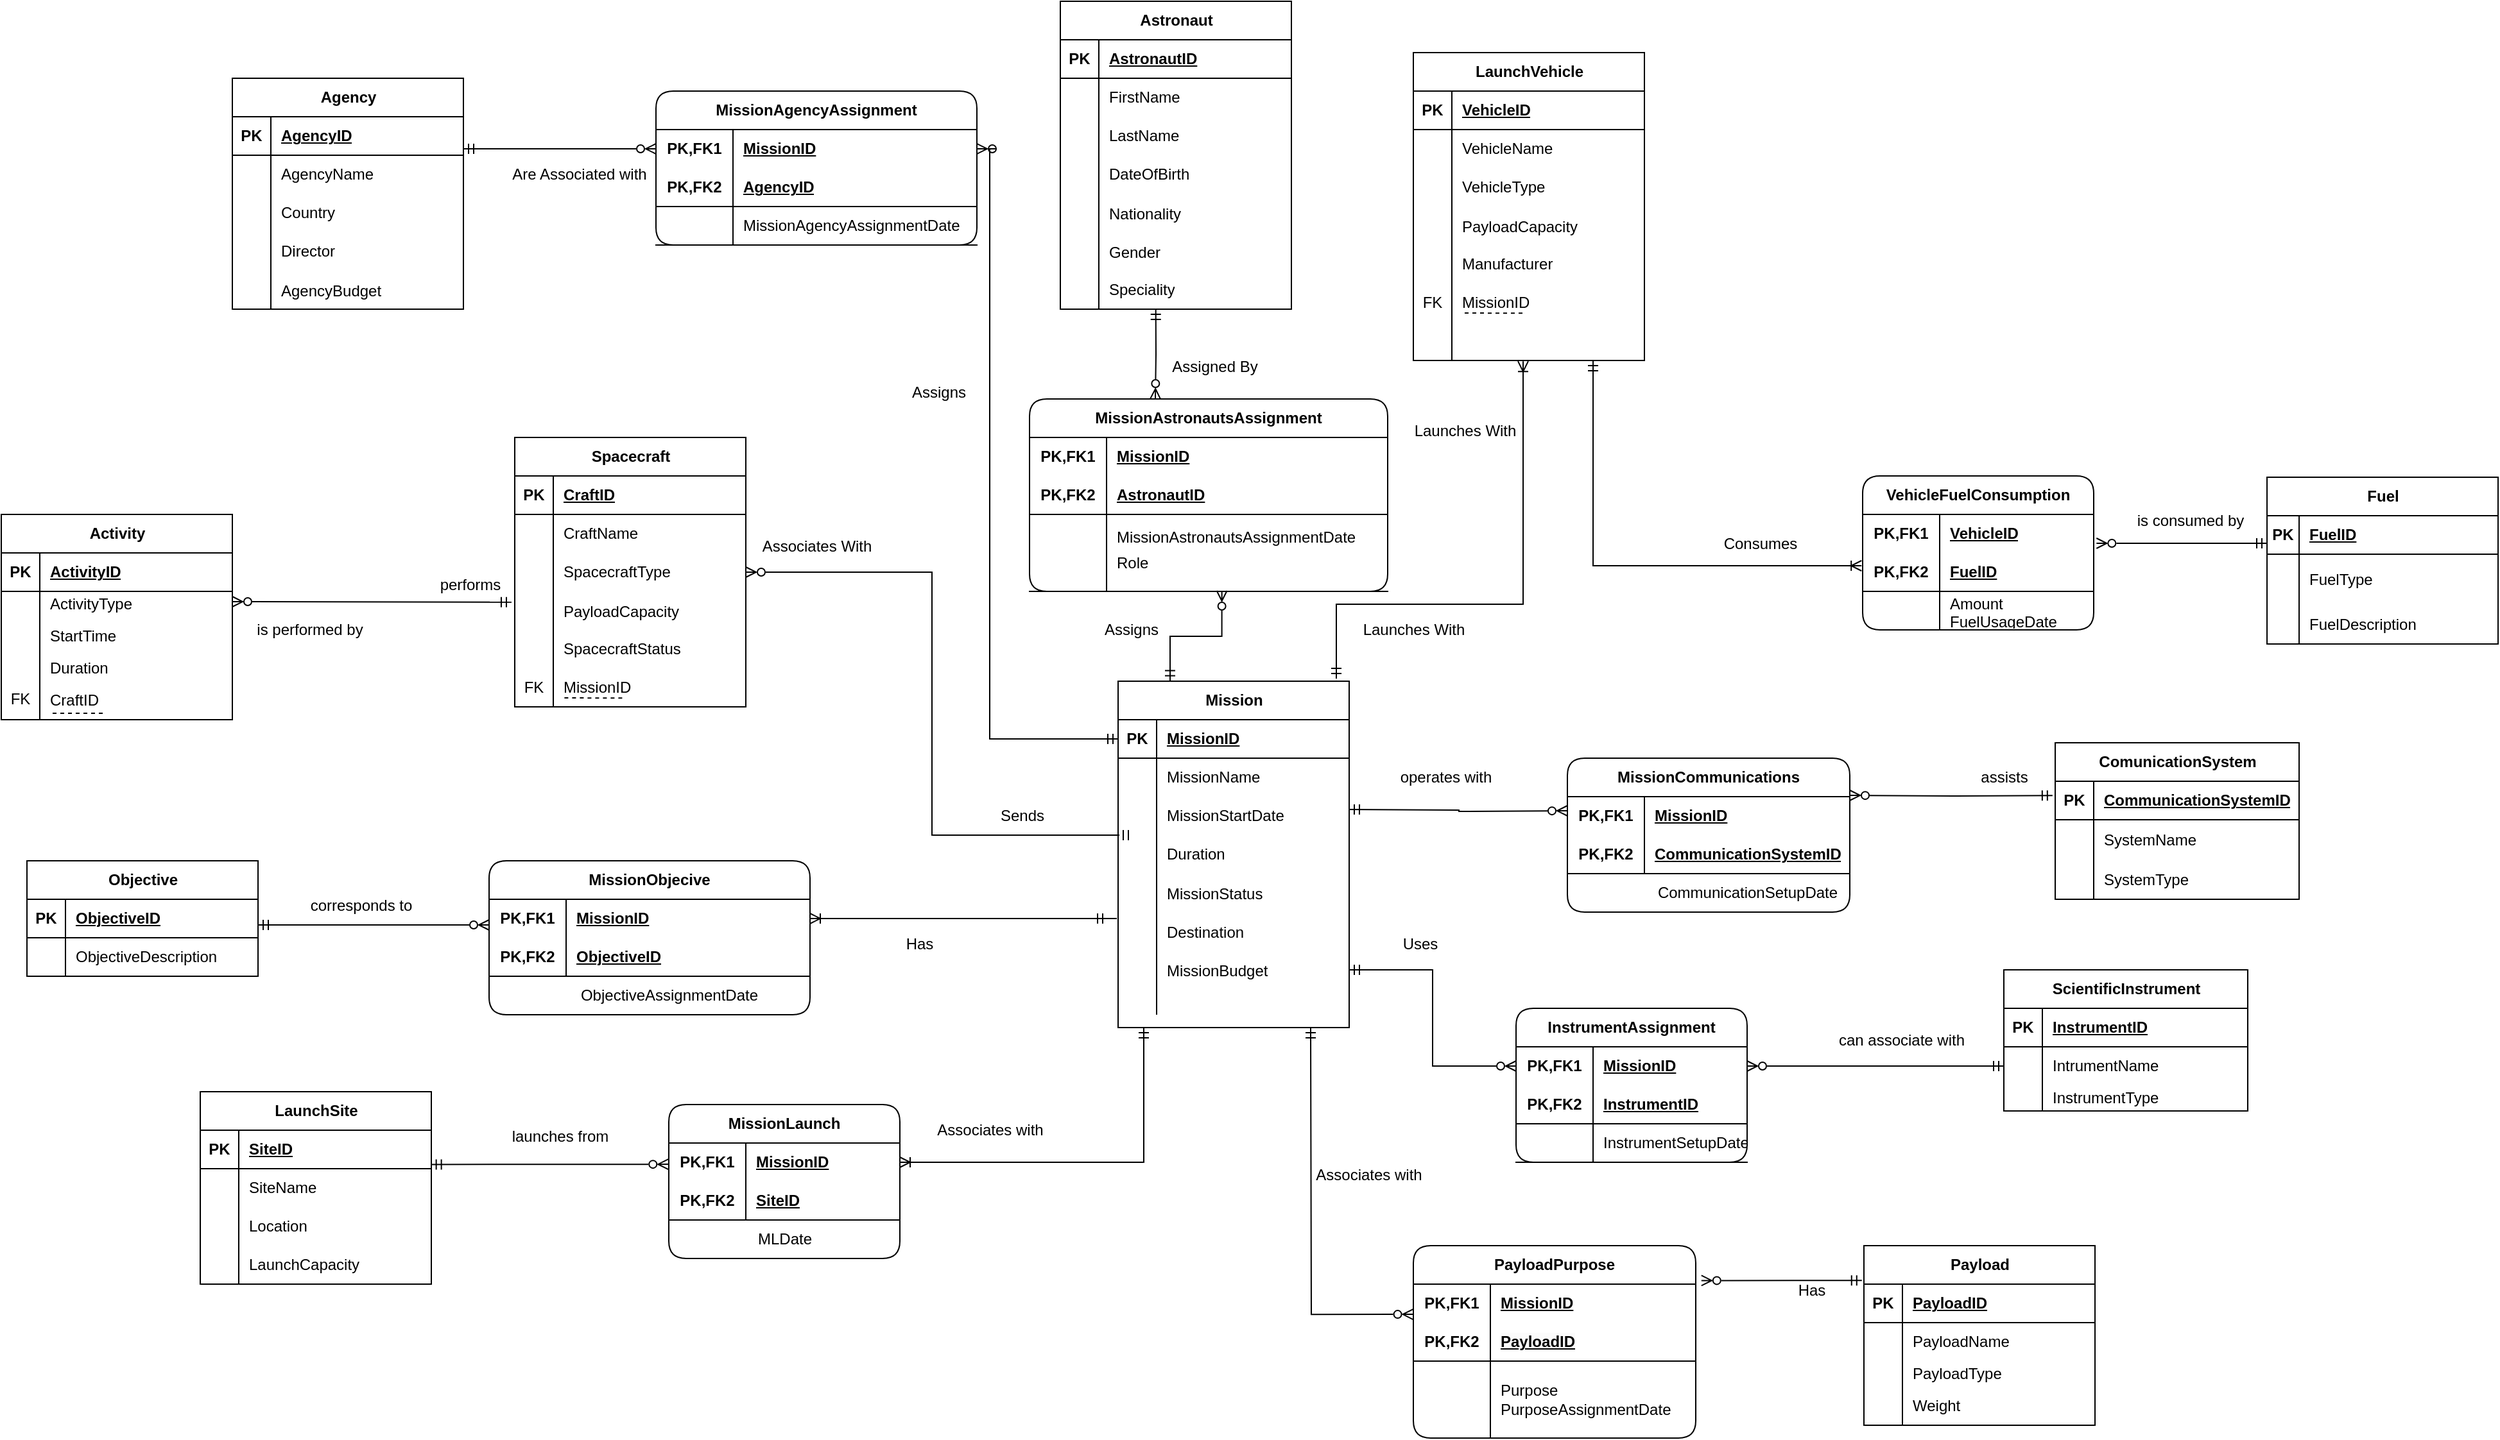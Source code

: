 <mxfile version="24.2.2" type="device">
  <diagram name="Page-1" id="iMHTu-0Ws9_J3dRZ0t5_">
    <mxGraphModel dx="2364" dy="963" grid="1" gridSize="10" guides="1" tooltips="1" connect="1" arrows="1" fold="1" page="1" pageScale="1" pageWidth="850" pageHeight="1100" math="0" shadow="0">
      <root>
        <mxCell id="0" />
        <mxCell id="1" parent="0" />
        <mxCell id="lzNK81BvW8B3Ud_5CoSu-154" value="Spacecraft" style="shape=table;startSize=30;container=1;collapsible=1;childLayout=tableLayout;fixedRows=1;rowLines=0;fontStyle=1;align=center;resizeLast=1;html=1;" parent="1" vertex="1">
          <mxGeometry x="-180" y="380" width="180" height="210" as="geometry">
            <mxRectangle x="-180" y="380" width="100" height="30" as="alternateBounds" />
          </mxGeometry>
        </mxCell>
        <mxCell id="lzNK81BvW8B3Ud_5CoSu-155" value="" style="shape=tableRow;horizontal=0;startSize=0;swimlaneHead=0;swimlaneBody=0;fillColor=none;collapsible=0;dropTarget=0;points=[[0,0.5],[1,0.5]];portConstraint=eastwest;top=0;left=0;right=0;bottom=1;" parent="lzNK81BvW8B3Ud_5CoSu-154" vertex="1">
          <mxGeometry y="30" width="180" height="30" as="geometry" />
        </mxCell>
        <mxCell id="lzNK81BvW8B3Ud_5CoSu-156" value="PK" style="shape=partialRectangle;connectable=0;fillColor=none;top=0;left=0;bottom=0;right=0;fontStyle=1;overflow=hidden;whiteSpace=wrap;html=1;" parent="lzNK81BvW8B3Ud_5CoSu-155" vertex="1">
          <mxGeometry width="30" height="30" as="geometry">
            <mxRectangle width="30" height="30" as="alternateBounds" />
          </mxGeometry>
        </mxCell>
        <mxCell id="lzNK81BvW8B3Ud_5CoSu-157" value="CraftID" style="shape=partialRectangle;connectable=0;fillColor=none;top=0;left=0;bottom=0;right=0;align=left;spacingLeft=6;fontStyle=5;overflow=hidden;whiteSpace=wrap;html=1;" parent="lzNK81BvW8B3Ud_5CoSu-155" vertex="1">
          <mxGeometry x="30" width="150" height="30" as="geometry">
            <mxRectangle width="150" height="30" as="alternateBounds" />
          </mxGeometry>
        </mxCell>
        <mxCell id="lzNK81BvW8B3Ud_5CoSu-158" value="" style="shape=tableRow;horizontal=0;startSize=0;swimlaneHead=0;swimlaneBody=0;fillColor=none;collapsible=0;dropTarget=0;points=[[0,0.5],[1,0.5]];portConstraint=eastwest;top=0;left=0;right=0;bottom=0;" parent="lzNK81BvW8B3Ud_5CoSu-154" vertex="1">
          <mxGeometry y="60" width="180" height="30" as="geometry" />
        </mxCell>
        <mxCell id="lzNK81BvW8B3Ud_5CoSu-159" value="" style="shape=partialRectangle;connectable=0;fillColor=none;top=0;left=0;bottom=0;right=0;editable=1;overflow=hidden;whiteSpace=wrap;html=1;" parent="lzNK81BvW8B3Ud_5CoSu-158" vertex="1">
          <mxGeometry width="30" height="30" as="geometry">
            <mxRectangle width="30" height="30" as="alternateBounds" />
          </mxGeometry>
        </mxCell>
        <mxCell id="lzNK81BvW8B3Ud_5CoSu-160" value="CraftName" style="shape=partialRectangle;connectable=0;fillColor=none;top=0;left=0;bottom=0;right=0;align=left;spacingLeft=6;overflow=hidden;whiteSpace=wrap;html=1;" parent="lzNK81BvW8B3Ud_5CoSu-158" vertex="1">
          <mxGeometry x="30" width="150" height="30" as="geometry">
            <mxRectangle width="150" height="30" as="alternateBounds" />
          </mxGeometry>
        </mxCell>
        <mxCell id="lzNK81BvW8B3Ud_5CoSu-161" value="" style="shape=tableRow;horizontal=0;startSize=0;swimlaneHead=0;swimlaneBody=0;fillColor=none;collapsible=0;dropTarget=0;points=[[0,0.5],[1,0.5]];portConstraint=eastwest;top=0;left=0;right=0;bottom=0;" parent="lzNK81BvW8B3Ud_5CoSu-154" vertex="1">
          <mxGeometry y="90" width="180" height="30" as="geometry" />
        </mxCell>
        <mxCell id="lzNK81BvW8B3Ud_5CoSu-162" value="" style="shape=partialRectangle;connectable=0;fillColor=none;top=0;left=0;bottom=0;right=0;editable=1;overflow=hidden;whiteSpace=wrap;html=1;" parent="lzNK81BvW8B3Ud_5CoSu-161" vertex="1">
          <mxGeometry width="30" height="30" as="geometry">
            <mxRectangle width="30" height="30" as="alternateBounds" />
          </mxGeometry>
        </mxCell>
        <mxCell id="lzNK81BvW8B3Ud_5CoSu-163" value="SpacecraftType" style="shape=partialRectangle;connectable=0;fillColor=none;top=0;left=0;bottom=0;right=0;align=left;spacingLeft=6;overflow=hidden;whiteSpace=wrap;html=1;" parent="lzNK81BvW8B3Ud_5CoSu-161" vertex="1">
          <mxGeometry x="30" width="150" height="30" as="geometry">
            <mxRectangle width="150" height="30" as="alternateBounds" />
          </mxGeometry>
        </mxCell>
        <mxCell id="lzNK81BvW8B3Ud_5CoSu-167" value="" style="shape=tableRow;horizontal=0;startSize=0;swimlaneHead=0;swimlaneBody=0;fillColor=none;collapsible=0;dropTarget=0;points=[[0,0.5],[1,0.5]];portConstraint=eastwest;top=0;left=0;right=0;bottom=0;" parent="lzNK81BvW8B3Ud_5CoSu-154" vertex="1">
          <mxGeometry y="120" width="180" height="30" as="geometry" />
        </mxCell>
        <mxCell id="lzNK81BvW8B3Ud_5CoSu-168" value="" style="shape=partialRectangle;connectable=0;fillColor=none;top=0;left=0;bottom=0;right=0;editable=1;overflow=hidden;" parent="lzNK81BvW8B3Ud_5CoSu-167" vertex="1">
          <mxGeometry width="30" height="30" as="geometry">
            <mxRectangle width="30" height="30" as="alternateBounds" />
          </mxGeometry>
        </mxCell>
        <mxCell id="lzNK81BvW8B3Ud_5CoSu-169" value="PayloadCapacity" style="shape=partialRectangle;connectable=0;fillColor=none;top=0;left=0;bottom=0;right=0;align=left;spacingLeft=6;overflow=hidden;" parent="lzNK81BvW8B3Ud_5CoSu-167" vertex="1">
          <mxGeometry x="30" width="150" height="30" as="geometry">
            <mxRectangle width="150" height="30" as="alternateBounds" />
          </mxGeometry>
        </mxCell>
        <mxCell id="lzNK81BvW8B3Ud_5CoSu-164" value="" style="shape=tableRow;horizontal=0;startSize=0;swimlaneHead=0;swimlaneBody=0;fillColor=none;collapsible=0;dropTarget=0;points=[[0,0.5],[1,0.5]];portConstraint=eastwest;top=0;left=0;right=0;bottom=0;" parent="lzNK81BvW8B3Ud_5CoSu-154" vertex="1">
          <mxGeometry y="150" width="180" height="30" as="geometry" />
        </mxCell>
        <mxCell id="lzNK81BvW8B3Ud_5CoSu-165" value="" style="shape=partialRectangle;connectable=0;fillColor=none;top=0;left=0;bottom=0;right=0;editable=1;overflow=hidden;whiteSpace=wrap;html=1;" parent="lzNK81BvW8B3Ud_5CoSu-164" vertex="1">
          <mxGeometry width="30" height="30" as="geometry">
            <mxRectangle width="30" height="30" as="alternateBounds" />
          </mxGeometry>
        </mxCell>
        <mxCell id="lzNK81BvW8B3Ud_5CoSu-166" value="SpacecraftStatus" style="shape=partialRectangle;connectable=0;fillColor=none;top=0;left=0;bottom=0;right=0;align=left;spacingLeft=6;overflow=hidden;whiteSpace=wrap;html=1;" parent="lzNK81BvW8B3Ud_5CoSu-164" vertex="1">
          <mxGeometry x="30" width="150" height="30" as="geometry">
            <mxRectangle width="150" height="30" as="alternateBounds" />
          </mxGeometry>
        </mxCell>
        <mxCell id="E0N3SUDtaOZ5l-hfDORY-104" style="shape=tableRow;horizontal=0;startSize=0;swimlaneHead=0;swimlaneBody=0;fillColor=none;collapsible=0;dropTarget=0;points=[[0,0.5],[1,0.5]];portConstraint=eastwest;top=0;left=0;right=0;bottom=0;" parent="lzNK81BvW8B3Ud_5CoSu-154" vertex="1">
          <mxGeometry y="180" width="180" height="30" as="geometry" />
        </mxCell>
        <mxCell id="E0N3SUDtaOZ5l-hfDORY-105" value="FK" style="shape=partialRectangle;connectable=0;fillColor=none;top=0;left=0;bottom=0;right=0;editable=1;overflow=hidden;whiteSpace=wrap;html=1;" parent="E0N3SUDtaOZ5l-hfDORY-104" vertex="1">
          <mxGeometry width="30" height="30" as="geometry">
            <mxRectangle width="30" height="30" as="alternateBounds" />
          </mxGeometry>
        </mxCell>
        <mxCell id="E0N3SUDtaOZ5l-hfDORY-106" value="MissionID" style="shape=partialRectangle;connectable=0;fillColor=none;top=0;left=0;bottom=0;right=0;align=left;spacingLeft=6;overflow=hidden;whiteSpace=wrap;html=1;" parent="E0N3SUDtaOZ5l-hfDORY-104" vertex="1">
          <mxGeometry x="30" width="150" height="30" as="geometry">
            <mxRectangle width="150" height="30" as="alternateBounds" />
          </mxGeometry>
        </mxCell>
        <mxCell id="lzNK81BvW8B3Ud_5CoSu-173" value="LaunchVehicle" style="shape=table;startSize=30;container=1;collapsible=1;childLayout=tableLayout;fixedRows=1;rowLines=0;fontStyle=1;align=center;resizeLast=1;html=1;" parent="1" vertex="1">
          <mxGeometry x="520" y="80" width="180" height="240" as="geometry">
            <mxRectangle x="60" y="90" width="120" height="30" as="alternateBounds" />
          </mxGeometry>
        </mxCell>
        <mxCell id="lzNK81BvW8B3Ud_5CoSu-174" value="" style="shape=tableRow;horizontal=0;startSize=0;swimlaneHead=0;swimlaneBody=0;fillColor=none;collapsible=0;dropTarget=0;points=[[0,0.5],[1,0.5]];portConstraint=eastwest;top=0;left=0;right=0;bottom=1;" parent="lzNK81BvW8B3Ud_5CoSu-173" vertex="1">
          <mxGeometry y="30" width="180" height="30" as="geometry" />
        </mxCell>
        <mxCell id="lzNK81BvW8B3Ud_5CoSu-175" value="PK" style="shape=partialRectangle;connectable=0;fillColor=none;top=0;left=0;bottom=0;right=0;fontStyle=1;overflow=hidden;whiteSpace=wrap;html=1;" parent="lzNK81BvW8B3Ud_5CoSu-174" vertex="1">
          <mxGeometry width="30" height="30" as="geometry">
            <mxRectangle width="30" height="30" as="alternateBounds" />
          </mxGeometry>
        </mxCell>
        <mxCell id="lzNK81BvW8B3Ud_5CoSu-176" value="VehicleID" style="shape=partialRectangle;connectable=0;fillColor=none;top=0;left=0;bottom=0;right=0;align=left;spacingLeft=6;fontStyle=5;overflow=hidden;whiteSpace=wrap;html=1;" parent="lzNK81BvW8B3Ud_5CoSu-174" vertex="1">
          <mxGeometry x="30" width="150" height="30" as="geometry">
            <mxRectangle width="150" height="30" as="alternateBounds" />
          </mxGeometry>
        </mxCell>
        <mxCell id="lzNK81BvW8B3Ud_5CoSu-177" value="" style="shape=tableRow;horizontal=0;startSize=0;swimlaneHead=0;swimlaneBody=0;fillColor=none;collapsible=0;dropTarget=0;points=[[0,0.5],[1,0.5]];portConstraint=eastwest;top=0;left=0;right=0;bottom=0;" parent="lzNK81BvW8B3Ud_5CoSu-173" vertex="1">
          <mxGeometry y="60" width="180" height="30" as="geometry" />
        </mxCell>
        <mxCell id="lzNK81BvW8B3Ud_5CoSu-178" value="" style="shape=partialRectangle;connectable=0;fillColor=none;top=0;left=0;bottom=0;right=0;editable=1;overflow=hidden;whiteSpace=wrap;html=1;" parent="lzNK81BvW8B3Ud_5CoSu-177" vertex="1">
          <mxGeometry width="30" height="30" as="geometry">
            <mxRectangle width="30" height="30" as="alternateBounds" />
          </mxGeometry>
        </mxCell>
        <mxCell id="lzNK81BvW8B3Ud_5CoSu-179" value="VehicleName" style="shape=partialRectangle;connectable=0;fillColor=none;top=0;left=0;bottom=0;right=0;align=left;spacingLeft=6;overflow=hidden;whiteSpace=wrap;html=1;" parent="lzNK81BvW8B3Ud_5CoSu-177" vertex="1">
          <mxGeometry x="30" width="150" height="30" as="geometry">
            <mxRectangle width="150" height="30" as="alternateBounds" />
          </mxGeometry>
        </mxCell>
        <mxCell id="lzNK81BvW8B3Ud_5CoSu-180" value="" style="shape=tableRow;horizontal=0;startSize=0;swimlaneHead=0;swimlaneBody=0;fillColor=none;collapsible=0;dropTarget=0;points=[[0,0.5],[1,0.5]];portConstraint=eastwest;top=0;left=0;right=0;bottom=0;" parent="lzNK81BvW8B3Ud_5CoSu-173" vertex="1">
          <mxGeometry y="90" width="180" height="30" as="geometry" />
        </mxCell>
        <mxCell id="lzNK81BvW8B3Ud_5CoSu-181" value="" style="shape=partialRectangle;connectable=0;fillColor=none;top=0;left=0;bottom=0;right=0;editable=1;overflow=hidden;whiteSpace=wrap;html=1;" parent="lzNK81BvW8B3Ud_5CoSu-180" vertex="1">
          <mxGeometry width="30" height="30" as="geometry">
            <mxRectangle width="30" height="30" as="alternateBounds" />
          </mxGeometry>
        </mxCell>
        <mxCell id="lzNK81BvW8B3Ud_5CoSu-182" value="VehicleType" style="shape=partialRectangle;connectable=0;fillColor=none;top=0;left=0;bottom=0;right=0;align=left;spacingLeft=6;overflow=hidden;whiteSpace=wrap;html=1;" parent="lzNK81BvW8B3Ud_5CoSu-180" vertex="1">
          <mxGeometry x="30" width="150" height="30" as="geometry">
            <mxRectangle width="150" height="30" as="alternateBounds" />
          </mxGeometry>
        </mxCell>
        <mxCell id="lzNK81BvW8B3Ud_5CoSu-186" value="" style="shape=tableRow;horizontal=0;startSize=0;swimlaneHead=0;swimlaneBody=0;fillColor=none;collapsible=0;dropTarget=0;points=[[0,0.5],[1,0.5]];portConstraint=eastwest;top=0;left=0;right=0;bottom=0;" parent="lzNK81BvW8B3Ud_5CoSu-173" vertex="1">
          <mxGeometry y="120" width="180" height="30" as="geometry" />
        </mxCell>
        <mxCell id="lzNK81BvW8B3Ud_5CoSu-187" value="" style="shape=partialRectangle;connectable=0;fillColor=none;top=0;left=0;bottom=0;right=0;editable=1;overflow=hidden;" parent="lzNK81BvW8B3Ud_5CoSu-186" vertex="1">
          <mxGeometry width="30" height="30" as="geometry">
            <mxRectangle width="30" height="30" as="alternateBounds" />
          </mxGeometry>
        </mxCell>
        <mxCell id="lzNK81BvW8B3Ud_5CoSu-188" value="PayloadCapacity" style="shape=partialRectangle;connectable=0;fillColor=none;top=0;left=0;bottom=0;right=0;align=left;spacingLeft=6;overflow=hidden;" parent="lzNK81BvW8B3Ud_5CoSu-186" vertex="1">
          <mxGeometry x="30" width="150" height="30" as="geometry">
            <mxRectangle width="150" height="30" as="alternateBounds" />
          </mxGeometry>
        </mxCell>
        <mxCell id="lzNK81BvW8B3Ud_5CoSu-183" value="" style="shape=tableRow;horizontal=0;startSize=0;swimlaneHead=0;swimlaneBody=0;fillColor=none;collapsible=0;dropTarget=0;points=[[0,0.5],[1,0.5]];portConstraint=eastwest;top=0;left=0;right=0;bottom=0;" parent="lzNK81BvW8B3Ud_5CoSu-173" vertex="1">
          <mxGeometry y="150" width="180" height="30" as="geometry" />
        </mxCell>
        <mxCell id="lzNK81BvW8B3Ud_5CoSu-184" value="" style="shape=partialRectangle;connectable=0;fillColor=none;top=0;left=0;bottom=0;right=0;editable=1;overflow=hidden;whiteSpace=wrap;html=1;" parent="lzNK81BvW8B3Ud_5CoSu-183" vertex="1">
          <mxGeometry width="30" height="30" as="geometry">
            <mxRectangle width="30" height="30" as="alternateBounds" />
          </mxGeometry>
        </mxCell>
        <mxCell id="lzNK81BvW8B3Ud_5CoSu-185" value="Manufacturer" style="shape=partialRectangle;connectable=0;fillColor=none;top=0;left=0;bottom=0;right=0;align=left;spacingLeft=6;overflow=hidden;whiteSpace=wrap;html=1;" parent="lzNK81BvW8B3Ud_5CoSu-183" vertex="1">
          <mxGeometry x="30" width="150" height="30" as="geometry">
            <mxRectangle width="150" height="30" as="alternateBounds" />
          </mxGeometry>
        </mxCell>
        <mxCell id="lzNK81BvW8B3Ud_5CoSu-189" value="" style="shape=tableRow;horizontal=0;startSize=0;swimlaneHead=0;swimlaneBody=0;fillColor=none;collapsible=0;dropTarget=0;points=[[0,0.5],[1,0.5]];portConstraint=eastwest;top=0;left=0;right=0;bottom=0;" parent="lzNK81BvW8B3Ud_5CoSu-173" vertex="1">
          <mxGeometry y="180" width="180" height="30" as="geometry" />
        </mxCell>
        <mxCell id="lzNK81BvW8B3Ud_5CoSu-190" value="FK" style="shape=partialRectangle;connectable=0;fillColor=none;top=0;left=0;bottom=0;right=0;fontStyle=0;overflow=hidden;whiteSpace=wrap;html=1;" parent="lzNK81BvW8B3Ud_5CoSu-189" vertex="1">
          <mxGeometry width="30" height="30" as="geometry">
            <mxRectangle width="30" height="30" as="alternateBounds" />
          </mxGeometry>
        </mxCell>
        <mxCell id="lzNK81BvW8B3Ud_5CoSu-191" value="MissionID" style="shape=partialRectangle;connectable=0;fillColor=none;top=0;left=0;bottom=0;right=0;align=left;spacingLeft=6;fontStyle=0;overflow=hidden;whiteSpace=wrap;html=1;" parent="lzNK81BvW8B3Ud_5CoSu-189" vertex="1">
          <mxGeometry x="30" width="150" height="30" as="geometry">
            <mxRectangle width="150" height="30" as="alternateBounds" />
          </mxGeometry>
        </mxCell>
        <mxCell id="lzNK81BvW8B3Ud_5CoSu-195" value="" style="shape=tableRow;horizontal=0;startSize=0;swimlaneHead=0;swimlaneBody=0;fillColor=none;collapsible=0;dropTarget=0;points=[[0,0.5],[1,0.5]];portConstraint=eastwest;top=0;left=0;right=0;bottom=0;" parent="lzNK81BvW8B3Ud_5CoSu-173" vertex="1">
          <mxGeometry y="210" width="180" height="30" as="geometry" />
        </mxCell>
        <mxCell id="lzNK81BvW8B3Ud_5CoSu-196" value="" style="shape=partialRectangle;connectable=0;fillColor=none;top=0;left=0;bottom=0;right=0;fontStyle=0;overflow=hidden;whiteSpace=wrap;html=1;" parent="lzNK81BvW8B3Ud_5CoSu-195" vertex="1">
          <mxGeometry width="30" height="30" as="geometry">
            <mxRectangle width="30" height="30" as="alternateBounds" />
          </mxGeometry>
        </mxCell>
        <mxCell id="lzNK81BvW8B3Ud_5CoSu-197" value="" style="shape=partialRectangle;connectable=0;fillColor=none;top=0;left=0;bottom=0;right=0;align=left;spacingLeft=6;fontStyle=0;overflow=hidden;whiteSpace=wrap;html=1;" parent="lzNK81BvW8B3Ud_5CoSu-195" vertex="1">
          <mxGeometry x="30" width="150" height="30" as="geometry">
            <mxRectangle width="150" height="30" as="alternateBounds" />
          </mxGeometry>
        </mxCell>
        <mxCell id="lzNK81BvW8B3Ud_5CoSu-299" value="LaunchSite" style="shape=table;startSize=30;container=1;collapsible=1;childLayout=tableLayout;fixedRows=1;rowLines=0;fontStyle=1;align=center;resizeLast=1;html=1;" parent="1" vertex="1">
          <mxGeometry x="-425" y="890" width="180" height="150" as="geometry">
            <mxRectangle x="-170" y="850" width="100" height="30" as="alternateBounds" />
          </mxGeometry>
        </mxCell>
        <mxCell id="lzNK81BvW8B3Ud_5CoSu-300" value="" style="shape=tableRow;horizontal=0;startSize=0;swimlaneHead=0;swimlaneBody=0;fillColor=none;collapsible=0;dropTarget=0;points=[[0,0.5],[1,0.5]];portConstraint=eastwest;top=0;left=0;right=0;bottom=1;" parent="lzNK81BvW8B3Ud_5CoSu-299" vertex="1">
          <mxGeometry y="30" width="180" height="30" as="geometry" />
        </mxCell>
        <mxCell id="lzNK81BvW8B3Ud_5CoSu-301" value="PK" style="shape=partialRectangle;connectable=0;fillColor=none;top=0;left=0;bottom=0;right=0;fontStyle=1;overflow=hidden;whiteSpace=wrap;html=1;" parent="lzNK81BvW8B3Ud_5CoSu-300" vertex="1">
          <mxGeometry width="30" height="30" as="geometry">
            <mxRectangle width="30" height="30" as="alternateBounds" />
          </mxGeometry>
        </mxCell>
        <mxCell id="lzNK81BvW8B3Ud_5CoSu-302" value="SiteID" style="shape=partialRectangle;connectable=0;fillColor=none;top=0;left=0;bottom=0;right=0;align=left;spacingLeft=6;fontStyle=5;overflow=hidden;whiteSpace=wrap;html=1;" parent="lzNK81BvW8B3Ud_5CoSu-300" vertex="1">
          <mxGeometry x="30" width="150" height="30" as="geometry">
            <mxRectangle width="150" height="30" as="alternateBounds" />
          </mxGeometry>
        </mxCell>
        <mxCell id="lzNK81BvW8B3Ud_5CoSu-303" value="" style="shape=tableRow;horizontal=0;startSize=0;swimlaneHead=0;swimlaneBody=0;fillColor=none;collapsible=0;dropTarget=0;points=[[0,0.5],[1,0.5]];portConstraint=eastwest;top=0;left=0;right=0;bottom=0;" parent="lzNK81BvW8B3Ud_5CoSu-299" vertex="1">
          <mxGeometry y="60" width="180" height="30" as="geometry" />
        </mxCell>
        <mxCell id="lzNK81BvW8B3Ud_5CoSu-304" value="" style="shape=partialRectangle;connectable=0;fillColor=none;top=0;left=0;bottom=0;right=0;editable=1;overflow=hidden;whiteSpace=wrap;html=1;" parent="lzNK81BvW8B3Ud_5CoSu-303" vertex="1">
          <mxGeometry width="30" height="30" as="geometry">
            <mxRectangle width="30" height="30" as="alternateBounds" />
          </mxGeometry>
        </mxCell>
        <mxCell id="lzNK81BvW8B3Ud_5CoSu-305" value="SiteName" style="shape=partialRectangle;connectable=0;fillColor=none;top=0;left=0;bottom=0;right=0;align=left;spacingLeft=6;overflow=hidden;whiteSpace=wrap;html=1;" parent="lzNK81BvW8B3Ud_5CoSu-303" vertex="1">
          <mxGeometry x="30" width="150" height="30" as="geometry">
            <mxRectangle width="150" height="30" as="alternateBounds" />
          </mxGeometry>
        </mxCell>
        <mxCell id="lzNK81BvW8B3Ud_5CoSu-306" value="" style="shape=tableRow;horizontal=0;startSize=0;swimlaneHead=0;swimlaneBody=0;fillColor=none;collapsible=0;dropTarget=0;points=[[0,0.5],[1,0.5]];portConstraint=eastwest;top=0;left=0;right=0;bottom=0;" parent="lzNK81BvW8B3Ud_5CoSu-299" vertex="1">
          <mxGeometry y="90" width="180" height="30" as="geometry" />
        </mxCell>
        <mxCell id="lzNK81BvW8B3Ud_5CoSu-307" value="" style="shape=partialRectangle;connectable=0;fillColor=none;top=0;left=0;bottom=0;right=0;editable=1;overflow=hidden;whiteSpace=wrap;html=1;" parent="lzNK81BvW8B3Ud_5CoSu-306" vertex="1">
          <mxGeometry width="30" height="30" as="geometry">
            <mxRectangle width="30" height="30" as="alternateBounds" />
          </mxGeometry>
        </mxCell>
        <mxCell id="lzNK81BvW8B3Ud_5CoSu-308" value="Location" style="shape=partialRectangle;connectable=0;fillColor=none;top=0;left=0;bottom=0;right=0;align=left;spacingLeft=6;overflow=hidden;whiteSpace=wrap;html=1;" parent="lzNK81BvW8B3Ud_5CoSu-306" vertex="1">
          <mxGeometry x="30" width="150" height="30" as="geometry">
            <mxRectangle width="150" height="30" as="alternateBounds" />
          </mxGeometry>
        </mxCell>
        <mxCell id="lzNK81BvW8B3Ud_5CoSu-309" value="" style="shape=tableRow;horizontal=0;startSize=0;swimlaneHead=0;swimlaneBody=0;fillColor=none;collapsible=0;dropTarget=0;points=[[0,0.5],[1,0.5]];portConstraint=eastwest;top=0;left=0;right=0;bottom=0;" parent="lzNK81BvW8B3Ud_5CoSu-299" vertex="1">
          <mxGeometry y="120" width="180" height="30" as="geometry" />
        </mxCell>
        <mxCell id="lzNK81BvW8B3Ud_5CoSu-310" value="" style="shape=partialRectangle;connectable=0;fillColor=none;top=0;left=0;bottom=0;right=0;editable=1;overflow=hidden;whiteSpace=wrap;html=1;" parent="lzNK81BvW8B3Ud_5CoSu-309" vertex="1">
          <mxGeometry width="30" height="30" as="geometry">
            <mxRectangle width="30" height="30" as="alternateBounds" />
          </mxGeometry>
        </mxCell>
        <mxCell id="lzNK81BvW8B3Ud_5CoSu-311" value="LaunchCapacity" style="shape=partialRectangle;connectable=0;fillColor=none;top=0;left=0;bottom=0;right=0;align=left;spacingLeft=6;overflow=hidden;whiteSpace=wrap;html=1;" parent="lzNK81BvW8B3Ud_5CoSu-309" vertex="1">
          <mxGeometry x="30" width="150" height="30" as="geometry">
            <mxRectangle width="150" height="30" as="alternateBounds" />
          </mxGeometry>
        </mxCell>
        <mxCell id="lzNK81BvW8B3Ud_5CoSu-338" value="ComunicationSystem" style="shape=table;startSize=30;container=1;collapsible=1;childLayout=tableLayout;fixedRows=1;rowLines=0;fontStyle=1;align=center;resizeLast=1;html=1;" parent="1" vertex="1">
          <mxGeometry x="1020" y="618" width="190" height="122" as="geometry">
            <mxRectangle x="470" y="320" width="150" height="30" as="alternateBounds" />
          </mxGeometry>
        </mxCell>
        <mxCell id="lzNK81BvW8B3Ud_5CoSu-339" value="" style="shape=tableRow;horizontal=0;startSize=0;swimlaneHead=0;swimlaneBody=0;fillColor=none;collapsible=0;dropTarget=0;points=[[0,0.5],[1,0.5]];portConstraint=eastwest;top=0;left=0;right=0;bottom=1;" parent="lzNK81BvW8B3Ud_5CoSu-338" vertex="1">
          <mxGeometry y="30" width="190" height="30" as="geometry" />
        </mxCell>
        <mxCell id="lzNK81BvW8B3Ud_5CoSu-340" value="PK" style="shape=partialRectangle;connectable=0;fillColor=none;top=0;left=0;bottom=0;right=0;fontStyle=1;overflow=hidden;whiteSpace=wrap;html=1;" parent="lzNK81BvW8B3Ud_5CoSu-339" vertex="1">
          <mxGeometry width="30" height="30" as="geometry">
            <mxRectangle width="30" height="30" as="alternateBounds" />
          </mxGeometry>
        </mxCell>
        <mxCell id="lzNK81BvW8B3Ud_5CoSu-341" value="CommunicationSystemID" style="shape=partialRectangle;connectable=0;fillColor=none;top=0;left=0;bottom=0;right=0;align=left;spacingLeft=6;fontStyle=5;overflow=hidden;whiteSpace=wrap;html=1;" parent="lzNK81BvW8B3Ud_5CoSu-339" vertex="1">
          <mxGeometry x="30" width="160" height="30" as="geometry">
            <mxRectangle width="160" height="30" as="alternateBounds" />
          </mxGeometry>
        </mxCell>
        <mxCell id="lzNK81BvW8B3Ud_5CoSu-342" value="" style="shape=tableRow;horizontal=0;startSize=0;swimlaneHead=0;swimlaneBody=0;fillColor=none;collapsible=0;dropTarget=0;points=[[0,0.5],[1,0.5]];portConstraint=eastwest;top=0;left=0;right=0;bottom=0;" parent="lzNK81BvW8B3Ud_5CoSu-338" vertex="1">
          <mxGeometry y="60" width="190" height="32" as="geometry" />
        </mxCell>
        <mxCell id="lzNK81BvW8B3Ud_5CoSu-343" value="" style="shape=partialRectangle;connectable=0;fillColor=none;top=0;left=0;bottom=0;right=0;editable=1;overflow=hidden;whiteSpace=wrap;html=1;" parent="lzNK81BvW8B3Ud_5CoSu-342" vertex="1">
          <mxGeometry width="30" height="32" as="geometry">
            <mxRectangle width="30" height="32" as="alternateBounds" />
          </mxGeometry>
        </mxCell>
        <mxCell id="lzNK81BvW8B3Ud_5CoSu-344" value="SystemName" style="shape=partialRectangle;connectable=0;fillColor=none;top=0;left=0;bottom=0;right=0;align=left;spacingLeft=6;overflow=hidden;whiteSpace=wrap;html=1;" parent="lzNK81BvW8B3Ud_5CoSu-342" vertex="1">
          <mxGeometry x="30" width="160" height="32" as="geometry">
            <mxRectangle width="160" height="32" as="alternateBounds" />
          </mxGeometry>
        </mxCell>
        <mxCell id="lzNK81BvW8B3Ud_5CoSu-345" value="" style="shape=tableRow;horizontal=0;startSize=0;swimlaneHead=0;swimlaneBody=0;fillColor=none;collapsible=0;dropTarget=0;points=[[0,0.5],[1,0.5]];portConstraint=eastwest;top=0;left=0;right=0;bottom=0;" parent="lzNK81BvW8B3Ud_5CoSu-338" vertex="1">
          <mxGeometry y="92" width="190" height="30" as="geometry" />
        </mxCell>
        <mxCell id="lzNK81BvW8B3Ud_5CoSu-346" value="" style="shape=partialRectangle;connectable=0;fillColor=none;top=0;left=0;bottom=0;right=0;editable=1;overflow=hidden;whiteSpace=wrap;html=1;" parent="lzNK81BvW8B3Ud_5CoSu-345" vertex="1">
          <mxGeometry width="30" height="30" as="geometry">
            <mxRectangle width="30" height="30" as="alternateBounds" />
          </mxGeometry>
        </mxCell>
        <mxCell id="lzNK81BvW8B3Ud_5CoSu-347" value="SystemType" style="shape=partialRectangle;connectable=0;fillColor=none;top=0;left=0;bottom=0;right=0;align=left;spacingLeft=6;overflow=hidden;whiteSpace=wrap;html=1;" parent="lzNK81BvW8B3Ud_5CoSu-345" vertex="1">
          <mxGeometry x="30" width="160" height="30" as="geometry">
            <mxRectangle width="160" height="30" as="alternateBounds" />
          </mxGeometry>
        </mxCell>
        <mxCell id="lzNK81BvW8B3Ud_5CoSu-354" value="ScientificInstrument" style="shape=table;startSize=30;container=1;collapsible=1;childLayout=tableLayout;fixedRows=1;rowLines=0;fontStyle=1;align=center;resizeLast=1;html=1;" parent="1" vertex="1">
          <mxGeometry x="980" y="795" width="190" height="110" as="geometry">
            <mxRectangle x="470" y="320" width="150" height="30" as="alternateBounds" />
          </mxGeometry>
        </mxCell>
        <mxCell id="lzNK81BvW8B3Ud_5CoSu-355" value="" style="shape=tableRow;horizontal=0;startSize=0;swimlaneHead=0;swimlaneBody=0;fillColor=none;collapsible=0;dropTarget=0;points=[[0,0.5],[1,0.5]];portConstraint=eastwest;top=0;left=0;right=0;bottom=1;" parent="lzNK81BvW8B3Ud_5CoSu-354" vertex="1">
          <mxGeometry y="30" width="190" height="30" as="geometry" />
        </mxCell>
        <mxCell id="lzNK81BvW8B3Ud_5CoSu-356" value="PK" style="shape=partialRectangle;connectable=0;fillColor=none;top=0;left=0;bottom=0;right=0;fontStyle=1;overflow=hidden;whiteSpace=wrap;html=1;" parent="lzNK81BvW8B3Ud_5CoSu-355" vertex="1">
          <mxGeometry width="30" height="30" as="geometry">
            <mxRectangle width="30" height="30" as="alternateBounds" />
          </mxGeometry>
        </mxCell>
        <mxCell id="lzNK81BvW8B3Ud_5CoSu-357" value="InstrumentID" style="shape=partialRectangle;connectable=0;fillColor=none;top=0;left=0;bottom=0;right=0;align=left;spacingLeft=6;fontStyle=5;overflow=hidden;whiteSpace=wrap;html=1;" parent="lzNK81BvW8B3Ud_5CoSu-355" vertex="1">
          <mxGeometry x="30" width="160" height="30" as="geometry">
            <mxRectangle width="160" height="30" as="alternateBounds" />
          </mxGeometry>
        </mxCell>
        <mxCell id="lzNK81BvW8B3Ud_5CoSu-358" value="" style="shape=tableRow;horizontal=0;startSize=0;swimlaneHead=0;swimlaneBody=0;fillColor=none;collapsible=0;dropTarget=0;points=[[0,0.5],[1,0.5]];portConstraint=eastwest;top=0;left=0;right=0;bottom=0;" parent="lzNK81BvW8B3Ud_5CoSu-354" vertex="1">
          <mxGeometry y="60" width="190" height="30" as="geometry" />
        </mxCell>
        <mxCell id="lzNK81BvW8B3Ud_5CoSu-359" value="" style="shape=partialRectangle;connectable=0;fillColor=none;top=0;left=0;bottom=0;right=0;editable=1;overflow=hidden;whiteSpace=wrap;html=1;" parent="lzNK81BvW8B3Ud_5CoSu-358" vertex="1">
          <mxGeometry width="30" height="30" as="geometry">
            <mxRectangle width="30" height="30" as="alternateBounds" />
          </mxGeometry>
        </mxCell>
        <mxCell id="lzNK81BvW8B3Ud_5CoSu-360" value="IntrumentName" style="shape=partialRectangle;connectable=0;fillColor=none;top=0;left=0;bottom=0;right=0;align=left;spacingLeft=6;overflow=hidden;whiteSpace=wrap;html=1;" parent="lzNK81BvW8B3Ud_5CoSu-358" vertex="1">
          <mxGeometry x="30" width="160" height="30" as="geometry">
            <mxRectangle width="160" height="30" as="alternateBounds" />
          </mxGeometry>
        </mxCell>
        <mxCell id="lzNK81BvW8B3Ud_5CoSu-361" value="" style="shape=tableRow;horizontal=0;startSize=0;swimlaneHead=0;swimlaneBody=0;fillColor=none;collapsible=0;dropTarget=0;points=[[0,0.5],[1,0.5]];portConstraint=eastwest;top=0;left=0;right=0;bottom=0;" parent="lzNK81BvW8B3Ud_5CoSu-354" vertex="1">
          <mxGeometry y="90" width="190" height="20" as="geometry" />
        </mxCell>
        <mxCell id="lzNK81BvW8B3Ud_5CoSu-362" value="" style="shape=partialRectangle;connectable=0;fillColor=none;top=0;left=0;bottom=0;right=0;editable=1;overflow=hidden;whiteSpace=wrap;html=1;" parent="lzNK81BvW8B3Ud_5CoSu-361" vertex="1">
          <mxGeometry width="30" height="20" as="geometry">
            <mxRectangle width="30" height="20" as="alternateBounds" />
          </mxGeometry>
        </mxCell>
        <mxCell id="lzNK81BvW8B3Ud_5CoSu-363" value="InstrumentType" style="shape=partialRectangle;connectable=0;fillColor=none;top=0;left=0;bottom=0;right=0;align=left;spacingLeft=6;overflow=hidden;whiteSpace=wrap;html=1;" parent="lzNK81BvW8B3Ud_5CoSu-361" vertex="1">
          <mxGeometry x="30" width="160" height="20" as="geometry">
            <mxRectangle width="160" height="20" as="alternateBounds" />
          </mxGeometry>
        </mxCell>
        <mxCell id="lzNK81BvW8B3Ud_5CoSu-367" value="Objective" style="shape=table;startSize=30;container=1;collapsible=1;childLayout=tableLayout;fixedRows=1;rowLines=0;fontStyle=1;align=center;resizeLast=1;html=1;rounded=0;" parent="1" vertex="1">
          <mxGeometry x="-560" y="710" width="180" height="90" as="geometry">
            <mxRectangle x="-140" y="660" width="130" height="30" as="alternateBounds" />
          </mxGeometry>
        </mxCell>
        <mxCell id="lzNK81BvW8B3Ud_5CoSu-368" value="" style="shape=tableRow;horizontal=0;startSize=0;swimlaneHead=0;swimlaneBody=0;fillColor=none;collapsible=0;dropTarget=0;points=[[0,0.5],[1,0.5]];portConstraint=eastwest;top=0;left=0;right=0;bottom=1;" parent="lzNK81BvW8B3Ud_5CoSu-367" vertex="1">
          <mxGeometry y="30" width="180" height="30" as="geometry" />
        </mxCell>
        <mxCell id="lzNK81BvW8B3Ud_5CoSu-369" value="PK" style="shape=partialRectangle;connectable=0;fillColor=none;top=0;left=0;bottom=0;right=0;fontStyle=1;overflow=hidden;whiteSpace=wrap;html=1;" parent="lzNK81BvW8B3Ud_5CoSu-368" vertex="1">
          <mxGeometry width="30" height="30" as="geometry">
            <mxRectangle width="30" height="30" as="alternateBounds" />
          </mxGeometry>
        </mxCell>
        <mxCell id="lzNK81BvW8B3Ud_5CoSu-370" value="ObjectiveID" style="shape=partialRectangle;connectable=0;fillColor=none;top=0;left=0;bottom=0;right=0;align=left;spacingLeft=6;fontStyle=5;overflow=hidden;whiteSpace=wrap;html=1;" parent="lzNK81BvW8B3Ud_5CoSu-368" vertex="1">
          <mxGeometry x="30" width="150" height="30" as="geometry">
            <mxRectangle width="150" height="30" as="alternateBounds" />
          </mxGeometry>
        </mxCell>
        <mxCell id="lzNK81BvW8B3Ud_5CoSu-371" value="" style="shape=tableRow;horizontal=0;startSize=0;swimlaneHead=0;swimlaneBody=0;fillColor=none;collapsible=0;dropTarget=0;points=[[0,0.5],[1,0.5]];portConstraint=eastwest;top=0;left=0;right=0;bottom=0;" parent="lzNK81BvW8B3Ud_5CoSu-367" vertex="1">
          <mxGeometry y="60" width="180" height="30" as="geometry" />
        </mxCell>
        <mxCell id="lzNK81BvW8B3Ud_5CoSu-372" value="" style="shape=partialRectangle;connectable=0;fillColor=none;top=0;left=0;bottom=0;right=0;editable=1;overflow=hidden;whiteSpace=wrap;html=1;" parent="lzNK81BvW8B3Ud_5CoSu-371" vertex="1">
          <mxGeometry width="30" height="30" as="geometry">
            <mxRectangle width="30" height="30" as="alternateBounds" />
          </mxGeometry>
        </mxCell>
        <mxCell id="lzNK81BvW8B3Ud_5CoSu-373" value="ObjectiveDescription" style="shape=partialRectangle;connectable=0;fillColor=none;top=0;left=0;bottom=0;right=0;align=left;spacingLeft=6;overflow=hidden;whiteSpace=wrap;html=1;" parent="lzNK81BvW8B3Ud_5CoSu-371" vertex="1">
          <mxGeometry x="30" width="150" height="30" as="geometry">
            <mxRectangle width="150" height="30" as="alternateBounds" />
          </mxGeometry>
        </mxCell>
        <mxCell id="lzNK81BvW8B3Ud_5CoSu-518" style="edgeStyle=orthogonalEdgeStyle;rounded=0;orthogonalLoop=1;jettySize=auto;html=1;entryX=1;entryY=0.5;entryDx=0;entryDy=0;endArrow=ERmandOne;endFill=0;startArrow=ERoneToMany;startFill=0;exitX=0;exitY=0.25;exitDx=0;exitDy=0;" parent="1" source="lzNK81BvW8B3Ud_5CoSu-393" edge="1">
          <mxGeometry relative="1" as="geometry" />
        </mxCell>
        <mxCell id="lzNK81BvW8B3Ud_5CoSu-380" value="Payload" style="shape=table;startSize=30;container=1;collapsible=1;childLayout=tableLayout;fixedRows=1;rowLines=0;fontStyle=1;align=center;resizeLast=1;html=1;" parent="1" vertex="1">
          <mxGeometry x="871" y="1010" width="180" height="140" as="geometry" />
        </mxCell>
        <mxCell id="lzNK81BvW8B3Ud_5CoSu-381" value="" style="shape=tableRow;horizontal=0;startSize=0;swimlaneHead=0;swimlaneBody=0;fillColor=none;collapsible=0;dropTarget=0;points=[[0,0.5],[1,0.5]];portConstraint=eastwest;top=0;left=0;right=0;bottom=1;" parent="lzNK81BvW8B3Ud_5CoSu-380" vertex="1">
          <mxGeometry y="30" width="180" height="30" as="geometry" />
        </mxCell>
        <mxCell id="lzNK81BvW8B3Ud_5CoSu-382" value="PK" style="shape=partialRectangle;connectable=0;fillColor=none;top=0;left=0;bottom=0;right=0;fontStyle=1;overflow=hidden;whiteSpace=wrap;html=1;" parent="lzNK81BvW8B3Ud_5CoSu-381" vertex="1">
          <mxGeometry width="30" height="30" as="geometry">
            <mxRectangle width="30" height="30" as="alternateBounds" />
          </mxGeometry>
        </mxCell>
        <mxCell id="lzNK81BvW8B3Ud_5CoSu-383" value="PayloadID" style="shape=partialRectangle;connectable=0;fillColor=none;top=0;left=0;bottom=0;right=0;align=left;spacingLeft=6;fontStyle=5;overflow=hidden;whiteSpace=wrap;html=1;" parent="lzNK81BvW8B3Ud_5CoSu-381" vertex="1">
          <mxGeometry x="30" width="150" height="30" as="geometry">
            <mxRectangle width="150" height="30" as="alternateBounds" />
          </mxGeometry>
        </mxCell>
        <mxCell id="lzNK81BvW8B3Ud_5CoSu-384" value="" style="shape=tableRow;horizontal=0;startSize=0;swimlaneHead=0;swimlaneBody=0;fillColor=none;collapsible=0;dropTarget=0;points=[[0,0.5],[1,0.5]];portConstraint=eastwest;top=0;left=0;right=0;bottom=0;" parent="lzNK81BvW8B3Ud_5CoSu-380" vertex="1">
          <mxGeometry y="60" width="180" height="30" as="geometry" />
        </mxCell>
        <mxCell id="lzNK81BvW8B3Ud_5CoSu-385" value="" style="shape=partialRectangle;connectable=0;fillColor=none;top=0;left=0;bottom=0;right=0;editable=1;overflow=hidden;whiteSpace=wrap;html=1;" parent="lzNK81BvW8B3Ud_5CoSu-384" vertex="1">
          <mxGeometry width="30" height="30" as="geometry">
            <mxRectangle width="30" height="30" as="alternateBounds" />
          </mxGeometry>
        </mxCell>
        <mxCell id="lzNK81BvW8B3Ud_5CoSu-386" value="PayloadName" style="shape=partialRectangle;connectable=0;fillColor=none;top=0;left=0;bottom=0;right=0;align=left;spacingLeft=6;overflow=hidden;whiteSpace=wrap;html=1;" parent="lzNK81BvW8B3Ud_5CoSu-384" vertex="1">
          <mxGeometry x="30" width="150" height="30" as="geometry">
            <mxRectangle width="150" height="30" as="alternateBounds" />
          </mxGeometry>
        </mxCell>
        <mxCell id="lzNK81BvW8B3Ud_5CoSu-387" value="" style="shape=tableRow;horizontal=0;startSize=0;swimlaneHead=0;swimlaneBody=0;fillColor=none;collapsible=0;dropTarget=0;points=[[0,0.5],[1,0.5]];portConstraint=eastwest;top=0;left=0;right=0;bottom=0;" parent="lzNK81BvW8B3Ud_5CoSu-380" vertex="1">
          <mxGeometry y="90" width="180" height="20" as="geometry" />
        </mxCell>
        <mxCell id="lzNK81BvW8B3Ud_5CoSu-388" value="" style="shape=partialRectangle;connectable=0;fillColor=none;top=0;left=0;bottom=0;right=0;editable=1;overflow=hidden;whiteSpace=wrap;html=1;" parent="lzNK81BvW8B3Ud_5CoSu-387" vertex="1">
          <mxGeometry width="30" height="20" as="geometry">
            <mxRectangle width="30" height="20" as="alternateBounds" />
          </mxGeometry>
        </mxCell>
        <mxCell id="lzNK81BvW8B3Ud_5CoSu-389" value="PayloadType" style="shape=partialRectangle;connectable=0;fillColor=none;top=0;left=0;bottom=0;right=0;align=left;spacingLeft=6;overflow=hidden;whiteSpace=wrap;html=1;" parent="lzNK81BvW8B3Ud_5CoSu-387" vertex="1">
          <mxGeometry x="30" width="150" height="20" as="geometry">
            <mxRectangle width="150" height="20" as="alternateBounds" />
          </mxGeometry>
        </mxCell>
        <mxCell id="lzNK81BvW8B3Ud_5CoSu-390" value="" style="shape=tableRow;horizontal=0;startSize=0;swimlaneHead=0;swimlaneBody=0;fillColor=none;collapsible=0;dropTarget=0;points=[[0,0.5],[1,0.5]];portConstraint=eastwest;top=0;left=0;right=0;bottom=0;" parent="lzNK81BvW8B3Ud_5CoSu-380" vertex="1">
          <mxGeometry y="110" width="180" height="30" as="geometry" />
        </mxCell>
        <mxCell id="lzNK81BvW8B3Ud_5CoSu-391" value="" style="shape=partialRectangle;connectable=0;fillColor=none;top=0;left=0;bottom=0;right=0;editable=1;overflow=hidden;whiteSpace=wrap;html=1;" parent="lzNK81BvW8B3Ud_5CoSu-390" vertex="1">
          <mxGeometry width="30" height="30" as="geometry">
            <mxRectangle width="30" height="30" as="alternateBounds" />
          </mxGeometry>
        </mxCell>
        <mxCell id="lzNK81BvW8B3Ud_5CoSu-392" value="Weight" style="shape=partialRectangle;connectable=0;fillColor=none;top=0;left=0;bottom=0;right=0;align=left;spacingLeft=6;overflow=hidden;whiteSpace=wrap;html=1;" parent="lzNK81BvW8B3Ud_5CoSu-390" vertex="1">
          <mxGeometry x="30" width="150" height="30" as="geometry">
            <mxRectangle width="150" height="30" as="alternateBounds" />
          </mxGeometry>
        </mxCell>
        <mxCell id="lzNK81BvW8B3Ud_5CoSu-393" value="PayloadPurpose" style="shape=table;startSize=30;container=1;collapsible=1;childLayout=tableLayout;fixedRows=1;rowLines=0;fontStyle=1;align=center;resizeLast=1;html=1;whiteSpace=wrap;rounded=1;" parent="1" vertex="1">
          <mxGeometry x="520" y="1010" width="220" height="150" as="geometry" />
        </mxCell>
        <mxCell id="lzNK81BvW8B3Ud_5CoSu-394" value="" style="shape=tableRow;horizontal=0;startSize=0;swimlaneHead=0;swimlaneBody=0;fillColor=none;collapsible=0;dropTarget=0;points=[[0,0.5],[1,0.5]];portConstraint=eastwest;top=0;left=0;right=0;bottom=0;html=1;" parent="lzNK81BvW8B3Ud_5CoSu-393" vertex="1">
          <mxGeometry y="30" width="220" height="30" as="geometry" />
        </mxCell>
        <mxCell id="lzNK81BvW8B3Ud_5CoSu-395" value="PK,FK1" style="shape=partialRectangle;connectable=0;fillColor=none;top=0;left=0;bottom=0;right=0;fontStyle=1;overflow=hidden;html=1;whiteSpace=wrap;" parent="lzNK81BvW8B3Ud_5CoSu-394" vertex="1">
          <mxGeometry width="60" height="30" as="geometry">
            <mxRectangle width="60" height="30" as="alternateBounds" />
          </mxGeometry>
        </mxCell>
        <mxCell id="lzNK81BvW8B3Ud_5CoSu-396" value="MissionID" style="shape=partialRectangle;connectable=0;fillColor=none;top=0;left=0;bottom=0;right=0;align=left;spacingLeft=6;fontStyle=5;overflow=hidden;html=1;whiteSpace=wrap;" parent="lzNK81BvW8B3Ud_5CoSu-394" vertex="1">
          <mxGeometry x="60" width="160" height="30" as="geometry">
            <mxRectangle width="160" height="30" as="alternateBounds" />
          </mxGeometry>
        </mxCell>
        <mxCell id="lzNK81BvW8B3Ud_5CoSu-397" value="" style="shape=tableRow;horizontal=0;startSize=0;swimlaneHead=0;swimlaneBody=0;fillColor=none;collapsible=0;dropTarget=0;points=[[0,0.5],[1,0.5]];portConstraint=eastwest;top=0;left=0;right=0;bottom=1;html=1;" parent="lzNK81BvW8B3Ud_5CoSu-393" vertex="1">
          <mxGeometry y="60" width="220" height="30" as="geometry" />
        </mxCell>
        <mxCell id="lzNK81BvW8B3Ud_5CoSu-398" value="PK,FK2" style="shape=partialRectangle;connectable=0;fillColor=none;top=0;left=0;bottom=0;right=0;fontStyle=1;overflow=hidden;html=1;whiteSpace=wrap;" parent="lzNK81BvW8B3Ud_5CoSu-397" vertex="1">
          <mxGeometry width="60" height="30" as="geometry">
            <mxRectangle width="60" height="30" as="alternateBounds" />
          </mxGeometry>
        </mxCell>
        <mxCell id="lzNK81BvW8B3Ud_5CoSu-399" value="&lt;meta charset=&quot;utf-8&quot;&gt;&lt;span style=&quot;color: rgb(0, 0, 0); font-family: Helvetica; font-size: 12px; font-style: normal; font-variant-ligatures: normal; font-variant-caps: normal; font-weight: 700; letter-spacing: normal; orphans: 2; text-align: left; text-indent: 0px; text-transform: none; widows: 2; word-spacing: 0px; -webkit-text-stroke-width: 0px; background-color: rgb(251, 251, 251); text-decoration: underline; float: none; display: inline !important;&quot;&gt;PayloadID&lt;/span&gt;" style="shape=partialRectangle;connectable=0;fillColor=none;top=0;left=0;bottom=0;right=0;align=left;spacingLeft=6;fontStyle=5;overflow=hidden;html=1;whiteSpace=wrap;" parent="lzNK81BvW8B3Ud_5CoSu-397" vertex="1">
          <mxGeometry x="60" width="160" height="30" as="geometry">
            <mxRectangle width="160" height="30" as="alternateBounds" />
          </mxGeometry>
        </mxCell>
        <mxCell id="lzNK81BvW8B3Ud_5CoSu-400" value="" style="shape=tableRow;horizontal=0;startSize=0;swimlaneHead=0;swimlaneBody=0;fillColor=none;collapsible=0;dropTarget=0;points=[[0,0.5],[1,0.5]];portConstraint=eastwest;top=0;left=0;right=0;bottom=0;html=1;" parent="lzNK81BvW8B3Ud_5CoSu-393" vertex="1">
          <mxGeometry y="90" width="220" height="60" as="geometry" />
        </mxCell>
        <mxCell id="lzNK81BvW8B3Ud_5CoSu-401" value="" style="shape=partialRectangle;connectable=0;fillColor=none;top=0;left=0;bottom=0;right=0;editable=1;overflow=hidden;html=1;whiteSpace=wrap;" parent="lzNK81BvW8B3Ud_5CoSu-400" vertex="1">
          <mxGeometry width="60" height="60" as="geometry">
            <mxRectangle width="60" height="60" as="alternateBounds" />
          </mxGeometry>
        </mxCell>
        <mxCell id="lzNK81BvW8B3Ud_5CoSu-402" value="Purpose&lt;div&gt;PurposeAssignmentDate&lt;/div&gt;" style="shape=partialRectangle;connectable=0;fillColor=none;top=0;left=0;bottom=0;right=0;align=left;spacingLeft=6;overflow=hidden;html=1;whiteSpace=wrap;" parent="lzNK81BvW8B3Ud_5CoSu-400" vertex="1">
          <mxGeometry x="60" width="160" height="60" as="geometry">
            <mxRectangle width="160" height="60" as="alternateBounds" />
          </mxGeometry>
        </mxCell>
        <mxCell id="lzNK81BvW8B3Ud_5CoSu-410" value="Astronaut" style="shape=table;startSize=30;container=1;collapsible=1;childLayout=tableLayout;fixedRows=1;rowLines=0;fontStyle=1;align=center;resizeLast=1;html=1;" parent="1" vertex="1">
          <mxGeometry x="245" y="40" width="180" height="240" as="geometry">
            <mxRectangle x="-210" y="45" width="90" height="30" as="alternateBounds" />
          </mxGeometry>
        </mxCell>
        <mxCell id="lzNK81BvW8B3Ud_5CoSu-411" value="" style="shape=tableRow;horizontal=0;startSize=0;swimlaneHead=0;swimlaneBody=0;fillColor=none;collapsible=0;dropTarget=0;points=[[0,0.5],[1,0.5]];portConstraint=eastwest;top=0;left=0;right=0;bottom=1;" parent="lzNK81BvW8B3Ud_5CoSu-410" vertex="1">
          <mxGeometry y="30" width="180" height="30" as="geometry" />
        </mxCell>
        <mxCell id="lzNK81BvW8B3Ud_5CoSu-412" value="PK" style="shape=partialRectangle;connectable=0;fillColor=none;top=0;left=0;bottom=0;right=0;fontStyle=1;overflow=hidden;whiteSpace=wrap;html=1;" parent="lzNK81BvW8B3Ud_5CoSu-411" vertex="1">
          <mxGeometry width="30" height="30" as="geometry">
            <mxRectangle width="30" height="30" as="alternateBounds" />
          </mxGeometry>
        </mxCell>
        <mxCell id="lzNK81BvW8B3Ud_5CoSu-413" value="AstronautID" style="shape=partialRectangle;connectable=0;fillColor=none;top=0;left=0;bottom=0;right=0;align=left;spacingLeft=6;fontStyle=5;overflow=hidden;whiteSpace=wrap;html=1;" parent="lzNK81BvW8B3Ud_5CoSu-411" vertex="1">
          <mxGeometry x="30" width="150" height="30" as="geometry">
            <mxRectangle width="150" height="30" as="alternateBounds" />
          </mxGeometry>
        </mxCell>
        <mxCell id="lzNK81BvW8B3Ud_5CoSu-414" value="" style="shape=tableRow;horizontal=0;startSize=0;swimlaneHead=0;swimlaneBody=0;fillColor=none;collapsible=0;dropTarget=0;points=[[0,0.5],[1,0.5]];portConstraint=eastwest;top=0;left=0;right=0;bottom=0;" parent="lzNK81BvW8B3Ud_5CoSu-410" vertex="1">
          <mxGeometry y="60" width="180" height="30" as="geometry" />
        </mxCell>
        <mxCell id="lzNK81BvW8B3Ud_5CoSu-415" value="" style="shape=partialRectangle;connectable=0;fillColor=none;top=0;left=0;bottom=0;right=0;editable=1;overflow=hidden;whiteSpace=wrap;html=1;" parent="lzNK81BvW8B3Ud_5CoSu-414" vertex="1">
          <mxGeometry width="30" height="30" as="geometry">
            <mxRectangle width="30" height="30" as="alternateBounds" />
          </mxGeometry>
        </mxCell>
        <mxCell id="lzNK81BvW8B3Ud_5CoSu-416" value="FirstName" style="shape=partialRectangle;connectable=0;fillColor=none;top=0;left=0;bottom=0;right=0;align=left;spacingLeft=6;overflow=hidden;whiteSpace=wrap;html=1;" parent="lzNK81BvW8B3Ud_5CoSu-414" vertex="1">
          <mxGeometry x="30" width="150" height="30" as="geometry">
            <mxRectangle width="150" height="30" as="alternateBounds" />
          </mxGeometry>
        </mxCell>
        <mxCell id="lzNK81BvW8B3Ud_5CoSu-417" value="" style="shape=tableRow;horizontal=0;startSize=0;swimlaneHead=0;swimlaneBody=0;fillColor=none;collapsible=0;dropTarget=0;points=[[0,0.5],[1,0.5]];portConstraint=eastwest;top=0;left=0;right=0;bottom=0;" parent="lzNK81BvW8B3Ud_5CoSu-410" vertex="1">
          <mxGeometry y="90" width="180" height="30" as="geometry" />
        </mxCell>
        <mxCell id="lzNK81BvW8B3Ud_5CoSu-418" value="" style="shape=partialRectangle;connectable=0;fillColor=none;top=0;left=0;bottom=0;right=0;editable=1;overflow=hidden;whiteSpace=wrap;html=1;" parent="lzNK81BvW8B3Ud_5CoSu-417" vertex="1">
          <mxGeometry width="30" height="30" as="geometry">
            <mxRectangle width="30" height="30" as="alternateBounds" />
          </mxGeometry>
        </mxCell>
        <mxCell id="lzNK81BvW8B3Ud_5CoSu-419" value="LastName" style="shape=partialRectangle;connectable=0;fillColor=none;top=0;left=0;bottom=0;right=0;align=left;spacingLeft=6;overflow=hidden;whiteSpace=wrap;html=1;" parent="lzNK81BvW8B3Ud_5CoSu-417" vertex="1">
          <mxGeometry x="30" width="150" height="30" as="geometry">
            <mxRectangle width="150" height="30" as="alternateBounds" />
          </mxGeometry>
        </mxCell>
        <mxCell id="lzNK81BvW8B3Ud_5CoSu-420" value="" style="shape=tableRow;horizontal=0;startSize=0;swimlaneHead=0;swimlaneBody=0;fillColor=none;collapsible=0;dropTarget=0;points=[[0,0.5],[1,0.5]];portConstraint=eastwest;top=0;left=0;right=0;bottom=0;" parent="lzNK81BvW8B3Ud_5CoSu-410" vertex="1">
          <mxGeometry y="120" width="180" height="30" as="geometry" />
        </mxCell>
        <mxCell id="lzNK81BvW8B3Ud_5CoSu-421" value="" style="shape=partialRectangle;connectable=0;fillColor=none;top=0;left=0;bottom=0;right=0;editable=1;overflow=hidden;whiteSpace=wrap;html=1;" parent="lzNK81BvW8B3Ud_5CoSu-420" vertex="1">
          <mxGeometry width="30" height="30" as="geometry">
            <mxRectangle width="30" height="30" as="alternateBounds" />
          </mxGeometry>
        </mxCell>
        <mxCell id="lzNK81BvW8B3Ud_5CoSu-422" value="DateOfBirth" style="shape=partialRectangle;connectable=0;fillColor=none;top=0;left=0;bottom=0;right=0;align=left;spacingLeft=6;overflow=hidden;whiteSpace=wrap;html=1;" parent="lzNK81BvW8B3Ud_5CoSu-420" vertex="1">
          <mxGeometry x="30" width="150" height="30" as="geometry">
            <mxRectangle width="150" height="30" as="alternateBounds" />
          </mxGeometry>
        </mxCell>
        <mxCell id="lzNK81BvW8B3Ud_5CoSu-423" value="" style="shape=tableRow;horizontal=0;startSize=0;swimlaneHead=0;swimlaneBody=0;fillColor=none;collapsible=0;dropTarget=0;points=[[0,0.5],[1,0.5]];portConstraint=eastwest;top=0;left=0;right=0;bottom=0;" parent="lzNK81BvW8B3Ud_5CoSu-410" vertex="1">
          <mxGeometry y="150" width="180" height="30" as="geometry" />
        </mxCell>
        <mxCell id="lzNK81BvW8B3Ud_5CoSu-424" value="" style="shape=partialRectangle;connectable=0;fillColor=none;top=0;left=0;bottom=0;right=0;editable=1;overflow=hidden;" parent="lzNK81BvW8B3Ud_5CoSu-423" vertex="1">
          <mxGeometry width="30" height="30" as="geometry">
            <mxRectangle width="30" height="30" as="alternateBounds" />
          </mxGeometry>
        </mxCell>
        <mxCell id="lzNK81BvW8B3Ud_5CoSu-425" value="Nationality" style="shape=partialRectangle;connectable=0;fillColor=none;top=0;left=0;bottom=0;right=0;align=left;spacingLeft=6;overflow=hidden;" parent="lzNK81BvW8B3Ud_5CoSu-423" vertex="1">
          <mxGeometry x="30" width="150" height="30" as="geometry">
            <mxRectangle width="150" height="30" as="alternateBounds" />
          </mxGeometry>
        </mxCell>
        <mxCell id="lzNK81BvW8B3Ud_5CoSu-426" value="" style="shape=tableRow;horizontal=0;startSize=0;swimlaneHead=0;swimlaneBody=0;fillColor=none;collapsible=0;dropTarget=0;points=[[0,0.5],[1,0.5]];portConstraint=eastwest;top=0;left=0;right=0;bottom=0;" parent="lzNK81BvW8B3Ud_5CoSu-410" vertex="1">
          <mxGeometry y="180" width="180" height="30" as="geometry" />
        </mxCell>
        <mxCell id="lzNK81BvW8B3Ud_5CoSu-427" value="" style="shape=partialRectangle;connectable=0;fillColor=none;top=0;left=0;bottom=0;right=0;editable=1;overflow=hidden;" parent="lzNK81BvW8B3Ud_5CoSu-426" vertex="1">
          <mxGeometry width="30" height="30" as="geometry">
            <mxRectangle width="30" height="30" as="alternateBounds" />
          </mxGeometry>
        </mxCell>
        <mxCell id="lzNK81BvW8B3Ud_5CoSu-428" value="Gender" style="shape=partialRectangle;connectable=0;fillColor=none;top=0;left=0;bottom=0;right=0;align=left;spacingLeft=6;overflow=hidden;" parent="lzNK81BvW8B3Ud_5CoSu-426" vertex="1">
          <mxGeometry x="30" width="150" height="30" as="geometry">
            <mxRectangle width="150" height="30" as="alternateBounds" />
          </mxGeometry>
        </mxCell>
        <mxCell id="lzNK81BvW8B3Ud_5CoSu-432" value="" style="shape=tableRow;horizontal=0;startSize=0;swimlaneHead=0;swimlaneBody=0;fillColor=none;collapsible=0;dropTarget=0;points=[[0,0.5],[1,0.5]];portConstraint=eastwest;top=0;left=0;right=0;bottom=0;" parent="lzNK81BvW8B3Ud_5CoSu-410" vertex="1">
          <mxGeometry y="210" width="180" height="30" as="geometry" />
        </mxCell>
        <mxCell id="lzNK81BvW8B3Ud_5CoSu-433" value="" style="shape=partialRectangle;connectable=0;fillColor=none;top=0;left=0;bottom=0;right=0;fontStyle=0;overflow=hidden;whiteSpace=wrap;html=1;" parent="lzNK81BvW8B3Ud_5CoSu-432" vertex="1">
          <mxGeometry width="30" height="30" as="geometry">
            <mxRectangle width="30" height="30" as="alternateBounds" />
          </mxGeometry>
        </mxCell>
        <mxCell id="lzNK81BvW8B3Ud_5CoSu-434" value="Speciality" style="shape=partialRectangle;connectable=0;fillColor=none;top=0;left=0;bottom=0;right=0;align=left;spacingLeft=6;fontStyle=0;overflow=hidden;whiteSpace=wrap;html=1;" parent="lzNK81BvW8B3Ud_5CoSu-432" vertex="1">
          <mxGeometry x="30" width="150" height="30" as="geometry">
            <mxRectangle width="150" height="30" as="alternateBounds" />
          </mxGeometry>
        </mxCell>
        <mxCell id="lzNK81BvW8B3Ud_5CoSu-435" value="Mission" style="shape=table;startSize=30;container=1;collapsible=1;childLayout=tableLayout;fixedRows=1;rowLines=0;fontStyle=1;align=center;resizeLast=1;html=1;" parent="1" vertex="1">
          <mxGeometry x="290" y="570" width="180" height="270" as="geometry" />
        </mxCell>
        <mxCell id="lzNK81BvW8B3Ud_5CoSu-436" value="" style="shape=tableRow;horizontal=0;startSize=0;swimlaneHead=0;swimlaneBody=0;fillColor=none;collapsible=0;dropTarget=0;points=[[0,0.5],[1,0.5]];portConstraint=eastwest;top=0;left=0;right=0;bottom=1;" parent="lzNK81BvW8B3Ud_5CoSu-435" vertex="1">
          <mxGeometry y="30" width="180" height="30" as="geometry" />
        </mxCell>
        <mxCell id="lzNK81BvW8B3Ud_5CoSu-437" value="PK" style="shape=partialRectangle;connectable=0;fillColor=none;top=0;left=0;bottom=0;right=0;fontStyle=1;overflow=hidden;whiteSpace=wrap;html=1;" parent="lzNK81BvW8B3Ud_5CoSu-436" vertex="1">
          <mxGeometry width="30" height="30" as="geometry">
            <mxRectangle width="30" height="30" as="alternateBounds" />
          </mxGeometry>
        </mxCell>
        <mxCell id="lzNK81BvW8B3Ud_5CoSu-438" value="MissionID" style="shape=partialRectangle;connectable=0;fillColor=none;top=0;left=0;bottom=0;right=0;align=left;spacingLeft=6;fontStyle=5;overflow=hidden;whiteSpace=wrap;html=1;" parent="lzNK81BvW8B3Ud_5CoSu-436" vertex="1">
          <mxGeometry x="30" width="150" height="30" as="geometry">
            <mxRectangle width="150" height="30" as="alternateBounds" />
          </mxGeometry>
        </mxCell>
        <mxCell id="lzNK81BvW8B3Ud_5CoSu-439" value="" style="shape=tableRow;horizontal=0;startSize=0;swimlaneHead=0;swimlaneBody=0;fillColor=none;collapsible=0;dropTarget=0;points=[[0,0.5],[1,0.5]];portConstraint=eastwest;top=0;left=0;right=0;bottom=0;" parent="lzNK81BvW8B3Ud_5CoSu-435" vertex="1">
          <mxGeometry y="60" width="180" height="30" as="geometry" />
        </mxCell>
        <mxCell id="lzNK81BvW8B3Ud_5CoSu-440" value="" style="shape=partialRectangle;connectable=0;fillColor=none;top=0;left=0;bottom=0;right=0;editable=1;overflow=hidden;whiteSpace=wrap;html=1;" parent="lzNK81BvW8B3Ud_5CoSu-439" vertex="1">
          <mxGeometry width="30" height="30" as="geometry">
            <mxRectangle width="30" height="30" as="alternateBounds" />
          </mxGeometry>
        </mxCell>
        <mxCell id="lzNK81BvW8B3Ud_5CoSu-441" value="MissionName" style="shape=partialRectangle;connectable=0;fillColor=none;top=0;left=0;bottom=0;right=0;align=left;spacingLeft=6;overflow=hidden;whiteSpace=wrap;html=1;" parent="lzNK81BvW8B3Ud_5CoSu-439" vertex="1">
          <mxGeometry x="30" width="150" height="30" as="geometry">
            <mxRectangle width="150" height="30" as="alternateBounds" />
          </mxGeometry>
        </mxCell>
        <mxCell id="lzNK81BvW8B3Ud_5CoSu-442" value="" style="shape=tableRow;horizontal=0;startSize=0;swimlaneHead=0;swimlaneBody=0;fillColor=none;collapsible=0;dropTarget=0;points=[[0,0.5],[1,0.5]];portConstraint=eastwest;top=0;left=0;right=0;bottom=0;" parent="lzNK81BvW8B3Ud_5CoSu-435" vertex="1">
          <mxGeometry y="90" width="180" height="30" as="geometry" />
        </mxCell>
        <mxCell id="lzNK81BvW8B3Ud_5CoSu-443" value="" style="shape=partialRectangle;connectable=0;fillColor=none;top=0;left=0;bottom=0;right=0;editable=1;overflow=hidden;whiteSpace=wrap;html=1;" parent="lzNK81BvW8B3Ud_5CoSu-442" vertex="1">
          <mxGeometry width="30" height="30" as="geometry">
            <mxRectangle width="30" height="30" as="alternateBounds" />
          </mxGeometry>
        </mxCell>
        <mxCell id="lzNK81BvW8B3Ud_5CoSu-444" value="MissionStartDate" style="shape=partialRectangle;connectable=0;fillColor=none;top=0;left=0;bottom=0;right=0;align=left;spacingLeft=6;overflow=hidden;whiteSpace=wrap;html=1;" parent="lzNK81BvW8B3Ud_5CoSu-442" vertex="1">
          <mxGeometry x="30" width="150" height="30" as="geometry">
            <mxRectangle width="150" height="30" as="alternateBounds" />
          </mxGeometry>
        </mxCell>
        <mxCell id="lzNK81BvW8B3Ud_5CoSu-445" value="" style="shape=tableRow;horizontal=0;startSize=0;swimlaneHead=0;swimlaneBody=0;fillColor=none;collapsible=0;dropTarget=0;points=[[0,0.5],[1,0.5]];portConstraint=eastwest;top=0;left=0;right=0;bottom=0;" parent="lzNK81BvW8B3Ud_5CoSu-435" vertex="1">
          <mxGeometry y="120" width="180" height="30" as="geometry" />
        </mxCell>
        <mxCell id="lzNK81BvW8B3Ud_5CoSu-446" value="" style="shape=partialRectangle;connectable=0;fillColor=none;top=0;left=0;bottom=0;right=0;editable=1;overflow=hidden;whiteSpace=wrap;html=1;" parent="lzNK81BvW8B3Ud_5CoSu-445" vertex="1">
          <mxGeometry width="30" height="30" as="geometry">
            <mxRectangle width="30" height="30" as="alternateBounds" />
          </mxGeometry>
        </mxCell>
        <mxCell id="lzNK81BvW8B3Ud_5CoSu-447" value="Duration" style="shape=partialRectangle;connectable=0;fillColor=none;top=0;left=0;bottom=0;right=0;align=left;spacingLeft=6;overflow=hidden;whiteSpace=wrap;html=1;" parent="lzNK81BvW8B3Ud_5CoSu-445" vertex="1">
          <mxGeometry x="30" width="150" height="30" as="geometry">
            <mxRectangle width="150" height="30" as="alternateBounds" />
          </mxGeometry>
        </mxCell>
        <mxCell id="lzNK81BvW8B3Ud_5CoSu-448" value="" style="shape=tableRow;horizontal=0;startSize=0;swimlaneHead=0;swimlaneBody=0;fillColor=none;collapsible=0;dropTarget=0;points=[[0,0.5],[1,0.5]];portConstraint=eastwest;top=0;left=0;right=0;bottom=0;" parent="lzNK81BvW8B3Ud_5CoSu-435" vertex="1">
          <mxGeometry y="150" width="180" height="30" as="geometry" />
        </mxCell>
        <mxCell id="lzNK81BvW8B3Ud_5CoSu-449" value="" style="shape=partialRectangle;connectable=0;fillColor=none;top=0;left=0;bottom=0;right=0;editable=1;overflow=hidden;" parent="lzNK81BvW8B3Ud_5CoSu-448" vertex="1">
          <mxGeometry width="30" height="30" as="geometry">
            <mxRectangle width="30" height="30" as="alternateBounds" />
          </mxGeometry>
        </mxCell>
        <mxCell id="lzNK81BvW8B3Ud_5CoSu-450" value="MissionStatus" style="shape=partialRectangle;connectable=0;fillColor=none;top=0;left=0;bottom=0;right=0;align=left;spacingLeft=6;overflow=hidden;" parent="lzNK81BvW8B3Ud_5CoSu-448" vertex="1">
          <mxGeometry x="30" width="150" height="30" as="geometry">
            <mxRectangle width="150" height="30" as="alternateBounds" />
          </mxGeometry>
        </mxCell>
        <mxCell id="lzNK81BvW8B3Ud_5CoSu-451" value="" style="shape=tableRow;horizontal=0;startSize=0;swimlaneHead=0;swimlaneBody=0;fillColor=none;collapsible=0;dropTarget=0;points=[[0,0.5],[1,0.5]];portConstraint=eastwest;top=0;left=0;right=0;bottom=0;" parent="lzNK81BvW8B3Ud_5CoSu-435" vertex="1">
          <mxGeometry y="180" width="180" height="30" as="geometry" />
        </mxCell>
        <mxCell id="lzNK81BvW8B3Ud_5CoSu-452" value="" style="shape=partialRectangle;connectable=0;fillColor=none;top=0;left=0;bottom=0;right=0;editable=1;overflow=hidden;" parent="lzNK81BvW8B3Ud_5CoSu-451" vertex="1">
          <mxGeometry width="30" height="30" as="geometry">
            <mxRectangle width="30" height="30" as="alternateBounds" />
          </mxGeometry>
        </mxCell>
        <mxCell id="lzNK81BvW8B3Ud_5CoSu-453" value="Destination" style="shape=partialRectangle;connectable=0;fillColor=none;top=0;left=0;bottom=0;right=0;align=left;spacingLeft=6;overflow=hidden;" parent="lzNK81BvW8B3Ud_5CoSu-451" vertex="1">
          <mxGeometry x="30" width="150" height="30" as="geometry">
            <mxRectangle width="150" height="30" as="alternateBounds" />
          </mxGeometry>
        </mxCell>
        <mxCell id="lzNK81BvW8B3Ud_5CoSu-454" value="" style="shape=tableRow;horizontal=0;startSize=0;swimlaneHead=0;swimlaneBody=0;fillColor=none;collapsible=0;dropTarget=0;points=[[0,0.5],[1,0.5]];portConstraint=eastwest;top=0;left=0;right=0;bottom=0;" parent="lzNK81BvW8B3Ud_5CoSu-435" vertex="1">
          <mxGeometry y="210" width="180" height="30" as="geometry" />
        </mxCell>
        <mxCell id="lzNK81BvW8B3Ud_5CoSu-455" value="" style="shape=partialRectangle;connectable=0;fillColor=none;top=0;left=0;bottom=0;right=0;editable=1;overflow=hidden;" parent="lzNK81BvW8B3Ud_5CoSu-454" vertex="1">
          <mxGeometry width="30" height="30" as="geometry">
            <mxRectangle width="30" height="30" as="alternateBounds" />
          </mxGeometry>
        </mxCell>
        <mxCell id="lzNK81BvW8B3Ud_5CoSu-456" value="MissionBudget" style="shape=partialRectangle;connectable=0;fillColor=none;top=0;left=0;bottom=0;right=0;align=left;spacingLeft=6;overflow=hidden;" parent="lzNK81BvW8B3Ud_5CoSu-454" vertex="1">
          <mxGeometry x="30" width="150" height="30" as="geometry">
            <mxRectangle width="150" height="30" as="alternateBounds" />
          </mxGeometry>
        </mxCell>
        <mxCell id="lzNK81BvW8B3Ud_5CoSu-469" value="" style="shape=tableRow;horizontal=0;startSize=0;swimlaneHead=0;swimlaneBody=0;fillColor=none;collapsible=0;dropTarget=0;points=[[0,0.5],[1,0.5]];portConstraint=eastwest;top=0;left=0;right=0;bottom=0;" parent="lzNK81BvW8B3Ud_5CoSu-435" vertex="1">
          <mxGeometry y="240" width="180" height="20" as="geometry" />
        </mxCell>
        <mxCell id="lzNK81BvW8B3Ud_5CoSu-470" value="" style="shape=partialRectangle;connectable=0;fillColor=none;top=0;left=0;bottom=0;right=0;fontStyle=0;overflow=hidden;whiteSpace=wrap;html=1;" parent="lzNK81BvW8B3Ud_5CoSu-469" vertex="1">
          <mxGeometry width="30" height="20" as="geometry">
            <mxRectangle width="30" height="20" as="alternateBounds" />
          </mxGeometry>
        </mxCell>
        <mxCell id="lzNK81BvW8B3Ud_5CoSu-471" value="" style="shape=partialRectangle;connectable=0;fillColor=none;top=0;left=0;bottom=0;right=0;align=left;spacingLeft=6;fontStyle=0;overflow=hidden;whiteSpace=wrap;html=1;" parent="lzNK81BvW8B3Ud_5CoSu-469" vertex="1">
          <mxGeometry x="30" width="150" height="20" as="geometry">
            <mxRectangle width="150" height="20" as="alternateBounds" />
          </mxGeometry>
        </mxCell>
        <mxCell id="lzNK81BvW8B3Ud_5CoSu-489" style="edgeStyle=orthogonalEdgeStyle;rounded=0;orthogonalLoop=1;jettySize=auto;html=1;entryX=0.475;entryY=1.019;entryDx=0;entryDy=0;entryPerimeter=0;startArrow=ERmandOne;startFill=0;endArrow=ERoneToMany;endFill=0;" parent="1" target="lzNK81BvW8B3Ud_5CoSu-195" edge="1">
          <mxGeometry relative="1" as="geometry">
            <mxPoint x="460" y="568" as="sourcePoint" />
            <Array as="points">
              <mxPoint x="460" y="510" />
              <mxPoint x="606" y="510" />
            </Array>
          </mxGeometry>
        </mxCell>
        <mxCell id="lzNK81BvW8B3Ud_5CoSu-490" style="edgeStyle=orthogonalEdgeStyle;rounded=0;orthogonalLoop=1;jettySize=auto;html=1;startArrow=ERmandOne;startFill=0;endArrow=ERoneToMany;endFill=0;entryX=-0.005;entryY=0.301;entryDx=0;entryDy=0;entryPerimeter=0;" parent="1" source="lzNK81BvW8B3Ud_5CoSu-195" target="E0N3SUDtaOZ5l-hfDORY-96" edge="1">
          <mxGeometry relative="1" as="geometry">
            <Array as="points">
              <mxPoint x="660" y="480" />
              <mxPoint x="869" y="480" />
            </Array>
            <mxPoint x="860" y="480" as="targetPoint" />
          </mxGeometry>
        </mxCell>
        <mxCell id="lzNK81BvW8B3Ud_5CoSu-491" style="edgeStyle=orthogonalEdgeStyle;rounded=0;orthogonalLoop=1;jettySize=auto;html=1;entryX=0.413;entryY=1;entryDx=0;entryDy=0;entryPerimeter=0;endArrow=ERmandOne;endFill=0;startArrow=ERzeroToMany;startFill=0;" parent="1" target="lzNK81BvW8B3Ud_5CoSu-432" edge="1">
          <mxGeometry relative="1" as="geometry">
            <mxPoint x="319" y="350" as="sourcePoint" />
          </mxGeometry>
        </mxCell>
        <mxCell id="lzNK81BvW8B3Ud_5CoSu-492" style="edgeStyle=orthogonalEdgeStyle;rounded=0;orthogonalLoop=1;jettySize=auto;html=1;entryX=0;entryY=0.5;entryDx=0;entryDy=0;endArrow=ERmandOne;endFill=0;startArrow=ERzeroToMany;startFill=0;exitX=1;exitY=0.5;exitDx=0;exitDy=0;" parent="1" source="E0N3SUDtaOZ5l-hfDORY-24" target="lzNK81BvW8B3Ud_5CoSu-436" edge="1">
          <mxGeometry relative="1" as="geometry">
            <Array as="points">
              <mxPoint x="190" y="155" />
              <mxPoint x="190" y="615" />
            </Array>
          </mxGeometry>
        </mxCell>
        <mxCell id="lzNK81BvW8B3Ud_5CoSu-493" value="Assigns" style="text;html=1;align=center;verticalAlign=middle;resizable=0;points=[];autosize=1;strokeColor=none;fillColor=none;" parent="1" vertex="1">
          <mxGeometry x="115" y="330" width="70" height="30" as="geometry" />
        </mxCell>
        <mxCell id="lzNK81BvW8B3Ud_5CoSu-494" value="Are Associated with" style="text;html=1;align=center;verticalAlign=middle;resizable=0;points=[];autosize=1;strokeColor=none;fillColor=none;" parent="1" vertex="1">
          <mxGeometry x="-195" y="160" width="130" height="30" as="geometry" />
        </mxCell>
        <mxCell id="lzNK81BvW8B3Ud_5CoSu-495" value="Assigned By" style="text;html=1;align=center;verticalAlign=middle;resizable=0;points=[];autosize=1;strokeColor=none;fillColor=none;" parent="1" vertex="1">
          <mxGeometry x="320" y="310" width="90" height="30" as="geometry" />
        </mxCell>
        <mxCell id="lzNK81BvW8B3Ud_5CoSu-496" value="Assigns" style="text;html=1;align=center;verticalAlign=middle;resizable=0;points=[];autosize=1;strokeColor=none;fillColor=none;" parent="1" vertex="1">
          <mxGeometry x="265" y="515" width="70" height="30" as="geometry" />
        </mxCell>
        <mxCell id="lzNK81BvW8B3Ud_5CoSu-497" value="Launches With" style="text;html=1;align=center;verticalAlign=middle;resizable=0;points=[];autosize=1;strokeColor=none;fillColor=none;" parent="1" vertex="1">
          <mxGeometry x="510" y="360" width="100" height="30" as="geometry" />
        </mxCell>
        <mxCell id="lzNK81BvW8B3Ud_5CoSu-502" style="edgeStyle=orthogonalEdgeStyle;rounded=0;orthogonalLoop=1;jettySize=auto;html=1;endArrow=ERmandOne;endFill=0;startArrow=ERzeroToMany;startFill=0;" parent="1" source="lzNK81BvW8B3Ud_5CoSu-161" edge="1">
          <mxGeometry relative="1" as="geometry">
            <mxPoint x="290" y="690" as="targetPoint" />
            <Array as="points">
              <mxPoint x="145" y="485" />
              <mxPoint x="145" y="690" />
              <mxPoint x="291" y="690" />
            </Array>
          </mxGeometry>
        </mxCell>
        <mxCell id="lzNK81BvW8B3Ud_5CoSu-503" value="Launches With" style="text;html=1;align=center;verticalAlign=middle;resizable=0;points=[];autosize=1;strokeColor=none;fillColor=none;" parent="1" vertex="1">
          <mxGeometry x="470" y="515" width="100" height="30" as="geometry" />
        </mxCell>
        <mxCell id="lzNK81BvW8B3Ud_5CoSu-504" value="Sends" style="text;html=1;align=center;verticalAlign=middle;resizable=0;points=[];autosize=1;strokeColor=none;fillColor=none;" parent="1" vertex="1">
          <mxGeometry x="185" y="660" width="60" height="30" as="geometry" />
        </mxCell>
        <mxCell id="lzNK81BvW8B3Ud_5CoSu-505" value="Associates With" style="text;html=1;align=center;verticalAlign=middle;resizable=0;points=[];autosize=1;strokeColor=none;fillColor=none;" parent="1" vertex="1">
          <mxGeometry y="450" width="110" height="30" as="geometry" />
        </mxCell>
        <mxCell id="lzNK81BvW8B3Ud_5CoSu-511" style="edgeStyle=orthogonalEdgeStyle;rounded=0;orthogonalLoop=1;jettySize=auto;html=1;entryX=1;entryY=0.5;entryDx=0;entryDy=0;endArrow=ERoneToMany;endFill=0;startArrow=ERmandOne;startFill=0;" parent="1" target="E0N3SUDtaOZ5l-hfDORY-36" edge="1">
          <mxGeometry relative="1" as="geometry">
            <mxPoint x="310" y="840" as="sourcePoint" />
            <Array as="points">
              <mxPoint x="310" y="945" />
            </Array>
          </mxGeometry>
        </mxCell>
        <mxCell id="lzNK81BvW8B3Ud_5CoSu-512" value="launches from" style="text;html=1;align=center;verticalAlign=middle;resizable=0;points=[];autosize=1;strokeColor=none;fillColor=none;" parent="1" vertex="1">
          <mxGeometry x="-195" y="910" width="100" height="30" as="geometry" />
        </mxCell>
        <mxCell id="lzNK81BvW8B3Ud_5CoSu-513" value="Associates with" style="text;html=1;align=center;verticalAlign=middle;resizable=0;points=[];autosize=1;strokeColor=none;fillColor=none;" parent="1" vertex="1">
          <mxGeometry x="135" y="905" width="110" height="30" as="geometry" />
        </mxCell>
        <mxCell id="lzNK81BvW8B3Ud_5CoSu-521" style="edgeStyle=orthogonalEdgeStyle;rounded=0;orthogonalLoop=1;jettySize=auto;html=1;endArrow=ERzeroToMany;endFill=0;startArrow=ERmandOne;startFill=0;" parent="1" edge="1">
          <mxGeometry relative="1" as="geometry">
            <mxPoint x="470" y="670.01" as="sourcePoint" />
            <mxPoint x="640" y="671" as="targetPoint" />
          </mxGeometry>
        </mxCell>
        <mxCell id="lzNK81BvW8B3Ud_5CoSu-522" value="operates with" style="text;html=1;align=center;verticalAlign=middle;resizable=0;points=[];autosize=1;strokeColor=none;fillColor=none;" parent="1" vertex="1">
          <mxGeometry x="500" y="630" width="90" height="30" as="geometry" />
        </mxCell>
        <mxCell id="lzNK81BvW8B3Ud_5CoSu-523" style="edgeStyle=orthogonalEdgeStyle;rounded=0;orthogonalLoop=1;jettySize=auto;html=1;entryX=1;entryY=0.5;entryDx=0;entryDy=0;startArrow=ERmandOne;startFill=0;endArrow=ERzeroToMany;endFill=0;" parent="1" source="lzNK81BvW8B3Ud_5CoSu-358" target="E0N3SUDtaOZ5l-hfDORY-45" edge="1">
          <mxGeometry relative="1" as="geometry" />
        </mxCell>
        <mxCell id="lzNK81BvW8B3Ud_5CoSu-524" value="Has" style="text;html=1;align=center;verticalAlign=middle;resizable=0;points=[];autosize=1;strokeColor=none;fillColor=none;" parent="1" vertex="1">
          <mxGeometry x="810" y="1030" width="40" height="30" as="geometry" />
        </mxCell>
        <mxCell id="lzNK81BvW8B3Ud_5CoSu-525" value="Associates with" style="text;html=1;align=center;verticalAlign=middle;resizable=0;points=[];autosize=1;strokeColor=none;fillColor=none;" parent="1" vertex="1">
          <mxGeometry x="430" y="940" width="110" height="30" as="geometry" />
        </mxCell>
        <mxCell id="lzNK81BvW8B3Ud_5CoSu-526" value="can associate with" style="text;html=1;align=center;verticalAlign=middle;resizable=0;points=[];autosize=1;strokeColor=none;fillColor=none;" parent="1" vertex="1">
          <mxGeometry x="840" y="835" width="120" height="30" as="geometry" />
        </mxCell>
        <mxCell id="lzNK81BvW8B3Ud_5CoSu-527" value="Uses" style="text;html=1;align=center;verticalAlign=middle;resizable=0;points=[];autosize=1;strokeColor=none;fillColor=none;" parent="1" vertex="1">
          <mxGeometry x="500" y="760" width="50" height="30" as="geometry" />
        </mxCell>
        <mxCell id="lzNK81BvW8B3Ud_5CoSu-540" style="edgeStyle=orthogonalEdgeStyle;rounded=0;orthogonalLoop=1;jettySize=auto;html=1;entryX=-0.019;entryY=0.867;entryDx=0;entryDy=0;entryPerimeter=0;endArrow=ERzeroToMany;endFill=0;startArrow=ERmandOne;startFill=0;" parent="1" source="lzNK81BvW8B3Ud_5CoSu-371" edge="1">
          <mxGeometry relative="1" as="geometry">
            <Array as="points">
              <mxPoint x="-50" y="820" />
              <mxPoint x="165" y="820" />
              <mxPoint x="165" y="866" />
            </Array>
          </mxGeometry>
        </mxCell>
        <mxCell id="lzNK81BvW8B3Ud_5CoSu-541" value="Has" style="text;html=1;align=center;verticalAlign=middle;resizable=0;points=[];autosize=1;strokeColor=none;fillColor=none;" parent="1" vertex="1">
          <mxGeometry x="115" y="760" width="40" height="30" as="geometry" />
        </mxCell>
        <mxCell id="E0N3SUDtaOZ5l-hfDORY-1" value="Agency" style="shape=table;startSize=30;container=1;collapsible=1;childLayout=tableLayout;fixedRows=1;rowLines=0;fontStyle=1;align=center;resizeLast=1;html=1;" parent="1" vertex="1">
          <mxGeometry x="-400" y="100" width="180" height="180" as="geometry">
            <mxRectangle x="310" y="310" width="80" height="30" as="alternateBounds" />
          </mxGeometry>
        </mxCell>
        <mxCell id="E0N3SUDtaOZ5l-hfDORY-2" value="" style="shape=tableRow;horizontal=0;startSize=0;swimlaneHead=0;swimlaneBody=0;fillColor=none;collapsible=0;dropTarget=0;points=[[0,0.5],[1,0.5]];portConstraint=eastwest;top=0;left=0;right=0;bottom=1;" parent="E0N3SUDtaOZ5l-hfDORY-1" vertex="1">
          <mxGeometry y="30" width="180" height="30" as="geometry" />
        </mxCell>
        <mxCell id="E0N3SUDtaOZ5l-hfDORY-3" value="PK" style="shape=partialRectangle;connectable=0;fillColor=none;top=0;left=0;bottom=0;right=0;fontStyle=1;overflow=hidden;whiteSpace=wrap;html=1;" parent="E0N3SUDtaOZ5l-hfDORY-2" vertex="1">
          <mxGeometry width="30" height="30" as="geometry">
            <mxRectangle width="30" height="30" as="alternateBounds" />
          </mxGeometry>
        </mxCell>
        <mxCell id="E0N3SUDtaOZ5l-hfDORY-4" value="AgencyID" style="shape=partialRectangle;connectable=0;fillColor=none;top=0;left=0;bottom=0;right=0;align=left;spacingLeft=6;fontStyle=5;overflow=hidden;whiteSpace=wrap;html=1;" parent="E0N3SUDtaOZ5l-hfDORY-2" vertex="1">
          <mxGeometry x="30" width="150" height="30" as="geometry">
            <mxRectangle width="150" height="30" as="alternateBounds" />
          </mxGeometry>
        </mxCell>
        <mxCell id="E0N3SUDtaOZ5l-hfDORY-5" value="" style="shape=tableRow;horizontal=0;startSize=0;swimlaneHead=0;swimlaneBody=0;fillColor=none;collapsible=0;dropTarget=0;points=[[0,0.5],[1,0.5]];portConstraint=eastwest;top=0;left=0;right=0;bottom=0;" parent="E0N3SUDtaOZ5l-hfDORY-1" vertex="1">
          <mxGeometry y="60" width="180" height="30" as="geometry" />
        </mxCell>
        <mxCell id="E0N3SUDtaOZ5l-hfDORY-6" value="" style="shape=partialRectangle;connectable=0;fillColor=none;top=0;left=0;bottom=0;right=0;editable=1;overflow=hidden;whiteSpace=wrap;html=1;" parent="E0N3SUDtaOZ5l-hfDORY-5" vertex="1">
          <mxGeometry width="30" height="30" as="geometry">
            <mxRectangle width="30" height="30" as="alternateBounds" />
          </mxGeometry>
        </mxCell>
        <mxCell id="E0N3SUDtaOZ5l-hfDORY-7" value="AgencyName" style="shape=partialRectangle;connectable=0;fillColor=none;top=0;left=0;bottom=0;right=0;align=left;spacingLeft=6;overflow=hidden;whiteSpace=wrap;html=1;" parent="E0N3SUDtaOZ5l-hfDORY-5" vertex="1">
          <mxGeometry x="30" width="150" height="30" as="geometry">
            <mxRectangle width="150" height="30" as="alternateBounds" />
          </mxGeometry>
        </mxCell>
        <mxCell id="E0N3SUDtaOZ5l-hfDORY-8" value="" style="shape=tableRow;horizontal=0;startSize=0;swimlaneHead=0;swimlaneBody=0;fillColor=none;collapsible=0;dropTarget=0;points=[[0,0.5],[1,0.5]];portConstraint=eastwest;top=0;left=0;right=0;bottom=0;" parent="E0N3SUDtaOZ5l-hfDORY-1" vertex="1">
          <mxGeometry y="90" width="180" height="30" as="geometry" />
        </mxCell>
        <mxCell id="E0N3SUDtaOZ5l-hfDORY-9" value="" style="shape=partialRectangle;connectable=0;fillColor=none;top=0;left=0;bottom=0;right=0;editable=1;overflow=hidden;whiteSpace=wrap;html=1;" parent="E0N3SUDtaOZ5l-hfDORY-8" vertex="1">
          <mxGeometry width="30" height="30" as="geometry">
            <mxRectangle width="30" height="30" as="alternateBounds" />
          </mxGeometry>
        </mxCell>
        <mxCell id="E0N3SUDtaOZ5l-hfDORY-10" value="Country" style="shape=partialRectangle;connectable=0;fillColor=none;top=0;left=0;bottom=0;right=0;align=left;spacingLeft=6;overflow=hidden;whiteSpace=wrap;html=1;" parent="E0N3SUDtaOZ5l-hfDORY-8" vertex="1">
          <mxGeometry x="30" width="150" height="30" as="geometry">
            <mxRectangle width="150" height="30" as="alternateBounds" />
          </mxGeometry>
        </mxCell>
        <mxCell id="E0N3SUDtaOZ5l-hfDORY-11" value="" style="shape=tableRow;horizontal=0;startSize=0;swimlaneHead=0;swimlaneBody=0;fillColor=none;collapsible=0;dropTarget=0;points=[[0,0.5],[1,0.5]];portConstraint=eastwest;top=0;left=0;right=0;bottom=0;" parent="E0N3SUDtaOZ5l-hfDORY-1" vertex="1">
          <mxGeometry y="120" width="180" height="30" as="geometry" />
        </mxCell>
        <mxCell id="E0N3SUDtaOZ5l-hfDORY-12" value="" style="shape=partialRectangle;connectable=0;fillColor=none;top=0;left=0;bottom=0;right=0;editable=1;overflow=hidden;whiteSpace=wrap;html=1;" parent="E0N3SUDtaOZ5l-hfDORY-11" vertex="1">
          <mxGeometry width="30" height="30" as="geometry">
            <mxRectangle width="30" height="30" as="alternateBounds" />
          </mxGeometry>
        </mxCell>
        <mxCell id="E0N3SUDtaOZ5l-hfDORY-13" value="Director" style="shape=partialRectangle;connectable=0;fillColor=none;top=0;left=0;bottom=0;right=0;align=left;spacingLeft=6;overflow=hidden;whiteSpace=wrap;html=1;" parent="E0N3SUDtaOZ5l-hfDORY-11" vertex="1">
          <mxGeometry x="30" width="150" height="30" as="geometry">
            <mxRectangle width="150" height="30" as="alternateBounds" />
          </mxGeometry>
        </mxCell>
        <mxCell id="E0N3SUDtaOZ5l-hfDORY-14" value="" style="shape=tableRow;horizontal=0;startSize=0;swimlaneHead=0;swimlaneBody=0;fillColor=none;collapsible=0;dropTarget=0;points=[[0,0.5],[1,0.5]];portConstraint=eastwest;top=0;left=0;right=0;bottom=0;" parent="E0N3SUDtaOZ5l-hfDORY-1" vertex="1">
          <mxGeometry y="150" width="180" height="30" as="geometry" />
        </mxCell>
        <mxCell id="E0N3SUDtaOZ5l-hfDORY-15" value="" style="shape=partialRectangle;connectable=0;fillColor=none;top=0;left=0;bottom=0;right=0;editable=1;overflow=hidden;" parent="E0N3SUDtaOZ5l-hfDORY-14" vertex="1">
          <mxGeometry width="30" height="30" as="geometry">
            <mxRectangle width="30" height="30" as="alternateBounds" />
          </mxGeometry>
        </mxCell>
        <mxCell id="E0N3SUDtaOZ5l-hfDORY-16" value="AgencyBudget" style="shape=partialRectangle;connectable=0;fillColor=none;top=0;left=0;bottom=0;right=0;align=left;spacingLeft=6;overflow=hidden;" parent="E0N3SUDtaOZ5l-hfDORY-14" vertex="1">
          <mxGeometry x="30" width="150" height="30" as="geometry">
            <mxRectangle width="150" height="30" as="alternateBounds" />
          </mxGeometry>
        </mxCell>
        <mxCell id="E0N3SUDtaOZ5l-hfDORY-23" value="MissionAgencyAssignment" style="shape=table;startSize=30;container=1;collapsible=1;childLayout=tableLayout;fixedRows=1;rowLines=0;fontStyle=1;align=center;resizeLast=1;html=1;whiteSpace=wrap;rounded=1;" parent="1" vertex="1">
          <mxGeometry x="-70" y="110" width="250" height="120" as="geometry" />
        </mxCell>
        <mxCell id="E0N3SUDtaOZ5l-hfDORY-24" value="" style="shape=tableRow;horizontal=0;startSize=0;swimlaneHead=0;swimlaneBody=0;fillColor=none;collapsible=0;dropTarget=0;points=[[0,0.5],[1,0.5]];portConstraint=eastwest;top=0;left=0;right=0;bottom=0;html=1;" parent="E0N3SUDtaOZ5l-hfDORY-23" vertex="1">
          <mxGeometry y="30" width="250" height="30" as="geometry" />
        </mxCell>
        <mxCell id="E0N3SUDtaOZ5l-hfDORY-25" value="PK,FK1" style="shape=partialRectangle;connectable=0;fillColor=none;top=0;left=0;bottom=0;right=0;fontStyle=1;overflow=hidden;html=1;whiteSpace=wrap;" parent="E0N3SUDtaOZ5l-hfDORY-24" vertex="1">
          <mxGeometry width="60" height="30" as="geometry">
            <mxRectangle width="60" height="30" as="alternateBounds" />
          </mxGeometry>
        </mxCell>
        <mxCell id="E0N3SUDtaOZ5l-hfDORY-26" value="MissionID" style="shape=partialRectangle;connectable=0;fillColor=none;top=0;left=0;bottom=0;right=0;align=left;spacingLeft=6;fontStyle=5;overflow=hidden;html=1;whiteSpace=wrap;" parent="E0N3SUDtaOZ5l-hfDORY-24" vertex="1">
          <mxGeometry x="60" width="190" height="30" as="geometry">
            <mxRectangle width="190" height="30" as="alternateBounds" />
          </mxGeometry>
        </mxCell>
        <mxCell id="E0N3SUDtaOZ5l-hfDORY-27" value="" style="shape=tableRow;horizontal=0;startSize=0;swimlaneHead=0;swimlaneBody=0;fillColor=none;collapsible=0;dropTarget=0;points=[[0,0.5],[1,0.5]];portConstraint=eastwest;top=0;left=0;right=0;bottom=1;html=1;" parent="E0N3SUDtaOZ5l-hfDORY-23" vertex="1">
          <mxGeometry y="60" width="250" height="30" as="geometry" />
        </mxCell>
        <mxCell id="E0N3SUDtaOZ5l-hfDORY-28" value="PK,FK2" style="shape=partialRectangle;connectable=0;fillColor=none;top=0;left=0;bottom=0;right=0;fontStyle=1;overflow=hidden;html=1;whiteSpace=wrap;" parent="E0N3SUDtaOZ5l-hfDORY-27" vertex="1">
          <mxGeometry width="60" height="30" as="geometry">
            <mxRectangle width="60" height="30" as="alternateBounds" />
          </mxGeometry>
        </mxCell>
        <mxCell id="E0N3SUDtaOZ5l-hfDORY-29" value="AgencyID" style="shape=partialRectangle;connectable=0;fillColor=none;top=0;left=0;bottom=0;right=0;align=left;spacingLeft=6;fontStyle=5;overflow=hidden;html=1;whiteSpace=wrap;" parent="E0N3SUDtaOZ5l-hfDORY-27" vertex="1">
          <mxGeometry x="60" width="190" height="30" as="geometry">
            <mxRectangle width="190" height="30" as="alternateBounds" />
          </mxGeometry>
        </mxCell>
        <mxCell id="ble-ohvewHNgSVYMh5ad-109" style="shape=tableRow;horizontal=0;startSize=0;swimlaneHead=0;swimlaneBody=0;fillColor=none;collapsible=0;dropTarget=0;points=[[0,0.5],[1,0.5]];portConstraint=eastwest;top=0;left=0;right=0;bottom=1;html=1;" parent="E0N3SUDtaOZ5l-hfDORY-23" vertex="1">
          <mxGeometry y="90" width="250" height="30" as="geometry" />
        </mxCell>
        <mxCell id="ble-ohvewHNgSVYMh5ad-110" style="shape=partialRectangle;connectable=0;fillColor=none;top=0;left=0;bottom=0;right=0;fontStyle=1;overflow=hidden;html=1;whiteSpace=wrap;" parent="ble-ohvewHNgSVYMh5ad-109" vertex="1">
          <mxGeometry width="60" height="30" as="geometry">
            <mxRectangle width="60" height="30" as="alternateBounds" />
          </mxGeometry>
        </mxCell>
        <mxCell id="ble-ohvewHNgSVYMh5ad-111" value="MissionAgencyAssignmentDate" style="shape=partialRectangle;connectable=0;fillColor=none;top=0;left=0;bottom=0;right=0;align=left;spacingLeft=6;fontStyle=0;overflow=hidden;html=1;whiteSpace=wrap;" parent="ble-ohvewHNgSVYMh5ad-109" vertex="1">
          <mxGeometry x="60" width="190" height="30" as="geometry">
            <mxRectangle width="190" height="30" as="alternateBounds" />
          </mxGeometry>
        </mxCell>
        <mxCell id="E0N3SUDtaOZ5l-hfDORY-34" value="" style="endArrow=ERzeroToMany;html=1;rounded=0;entryX=0;entryY=0.5;entryDx=0;entryDy=0;startArrow=ERmandOne;startFill=0;endFill=0;" parent="1" target="E0N3SUDtaOZ5l-hfDORY-24" edge="1">
          <mxGeometry width="50" height="50" relative="1" as="geometry">
            <mxPoint x="-220" y="155" as="sourcePoint" />
            <mxPoint x="-150" y="130" as="targetPoint" />
          </mxGeometry>
        </mxCell>
        <mxCell id="E0N3SUDtaOZ5l-hfDORY-35" value="MissionLaunch" style="shape=table;startSize=30;container=1;collapsible=1;childLayout=tableLayout;fixedRows=1;rowLines=0;fontStyle=1;align=center;resizeLast=1;html=1;whiteSpace=wrap;rounded=1;" parent="1" vertex="1">
          <mxGeometry x="-60" y="900" width="180" height="120" as="geometry" />
        </mxCell>
        <mxCell id="E0N3SUDtaOZ5l-hfDORY-36" value="" style="shape=tableRow;horizontal=0;startSize=0;swimlaneHead=0;swimlaneBody=0;fillColor=none;collapsible=0;dropTarget=0;points=[[0,0.5],[1,0.5]];portConstraint=eastwest;top=0;left=0;right=0;bottom=0;html=1;" parent="E0N3SUDtaOZ5l-hfDORY-35" vertex="1">
          <mxGeometry y="30" width="180" height="30" as="geometry" />
        </mxCell>
        <mxCell id="E0N3SUDtaOZ5l-hfDORY-37" value="PK,FK1" style="shape=partialRectangle;connectable=0;fillColor=none;top=0;left=0;bottom=0;right=0;fontStyle=1;overflow=hidden;html=1;whiteSpace=wrap;" parent="E0N3SUDtaOZ5l-hfDORY-36" vertex="1">
          <mxGeometry width="60" height="30" as="geometry">
            <mxRectangle width="60" height="30" as="alternateBounds" />
          </mxGeometry>
        </mxCell>
        <mxCell id="E0N3SUDtaOZ5l-hfDORY-38" value="MissionID" style="shape=partialRectangle;connectable=0;fillColor=none;top=0;left=0;bottom=0;right=0;align=left;spacingLeft=6;fontStyle=5;overflow=hidden;html=1;whiteSpace=wrap;" parent="E0N3SUDtaOZ5l-hfDORY-36" vertex="1">
          <mxGeometry x="60" width="120" height="30" as="geometry">
            <mxRectangle width="120" height="30" as="alternateBounds" />
          </mxGeometry>
        </mxCell>
        <mxCell id="E0N3SUDtaOZ5l-hfDORY-39" value="" style="shape=tableRow;horizontal=0;startSize=0;swimlaneHead=0;swimlaneBody=0;fillColor=none;collapsible=0;dropTarget=0;points=[[0,0.5],[1,0.5]];portConstraint=eastwest;top=0;left=0;right=0;bottom=1;html=1;" parent="E0N3SUDtaOZ5l-hfDORY-35" vertex="1">
          <mxGeometry y="60" width="180" height="30" as="geometry" />
        </mxCell>
        <mxCell id="E0N3SUDtaOZ5l-hfDORY-40" value="PK,FK2" style="shape=partialRectangle;connectable=0;fillColor=none;top=0;left=0;bottom=0;right=0;fontStyle=1;overflow=hidden;html=1;whiteSpace=wrap;" parent="E0N3SUDtaOZ5l-hfDORY-39" vertex="1">
          <mxGeometry width="60" height="30" as="geometry">
            <mxRectangle width="60" height="30" as="alternateBounds" />
          </mxGeometry>
        </mxCell>
        <mxCell id="E0N3SUDtaOZ5l-hfDORY-41" value="SiteID" style="shape=partialRectangle;connectable=0;fillColor=none;top=0;left=0;bottom=0;right=0;align=left;spacingLeft=6;fontStyle=5;overflow=hidden;html=1;whiteSpace=wrap;" parent="E0N3SUDtaOZ5l-hfDORY-39" vertex="1">
          <mxGeometry x="60" width="120" height="30" as="geometry">
            <mxRectangle width="120" height="30" as="alternateBounds" />
          </mxGeometry>
        </mxCell>
        <mxCell id="E0N3SUDtaOZ5l-hfDORY-42" style="edgeStyle=orthogonalEdgeStyle;rounded=0;orthogonalLoop=1;jettySize=auto;html=1;endArrow=ERmandOne;endFill=0;startArrow=ERzeroToMany;startFill=0;exitX=-0.002;exitY=0.552;exitDx=0;exitDy=0;entryX=0.999;entryY=0.89;entryDx=0;entryDy=0;entryPerimeter=0;exitPerimeter=0;" parent="1" source="E0N3SUDtaOZ5l-hfDORY-36" target="lzNK81BvW8B3Ud_5CoSu-300" edge="1">
          <mxGeometry relative="1" as="geometry">
            <mxPoint x="80" y="1000" as="sourcePoint" />
            <mxPoint x="-231" y="943" as="targetPoint" />
            <Array as="points" />
          </mxGeometry>
        </mxCell>
        <mxCell id="E0N3SUDtaOZ5l-hfDORY-43" style="edgeStyle=orthogonalEdgeStyle;rounded=0;orthogonalLoop=1;jettySize=auto;html=1;endArrow=ERzeroToMany;endFill=0;startArrow=ERmandOne;startFill=0;exitX=-0.009;exitY=0.194;exitDx=0;exitDy=0;exitPerimeter=0;entryX=1.02;entryY=-0.093;entryDx=0;entryDy=0;entryPerimeter=0;" parent="1" source="lzNK81BvW8B3Ud_5CoSu-380" target="lzNK81BvW8B3Ud_5CoSu-394" edge="1">
          <mxGeometry relative="1" as="geometry">
            <mxPoint x="720" y="1335" as="sourcePoint" />
            <mxPoint x="704" y="1010" as="targetPoint" />
          </mxGeometry>
        </mxCell>
        <mxCell id="E0N3SUDtaOZ5l-hfDORY-44" value="InstrumentAssignment" style="shape=table;startSize=30;container=1;collapsible=1;childLayout=tableLayout;fixedRows=1;rowLines=0;fontStyle=1;align=center;resizeLast=1;html=1;whiteSpace=wrap;rounded=1;swimlaneLine=1;" parent="1" vertex="1">
          <mxGeometry x="600" y="825" width="180" height="120" as="geometry" />
        </mxCell>
        <mxCell id="E0N3SUDtaOZ5l-hfDORY-45" value="" style="shape=tableRow;horizontal=0;startSize=0;swimlaneHead=0;swimlaneBody=0;fillColor=none;collapsible=0;dropTarget=0;points=[[0,0.5],[1,0.5]];portConstraint=eastwest;top=0;left=0;right=0;bottom=0;html=1;" parent="E0N3SUDtaOZ5l-hfDORY-44" vertex="1">
          <mxGeometry y="30" width="180" height="30" as="geometry" />
        </mxCell>
        <mxCell id="E0N3SUDtaOZ5l-hfDORY-46" value="PK,FK1" style="shape=partialRectangle;connectable=0;fillColor=none;top=0;left=0;bottom=0;right=0;fontStyle=1;overflow=hidden;html=1;whiteSpace=wrap;" parent="E0N3SUDtaOZ5l-hfDORY-45" vertex="1">
          <mxGeometry width="60" height="30" as="geometry">
            <mxRectangle width="60" height="30" as="alternateBounds" />
          </mxGeometry>
        </mxCell>
        <mxCell id="E0N3SUDtaOZ5l-hfDORY-47" value="MissionID" style="shape=partialRectangle;connectable=0;fillColor=none;top=0;left=0;bottom=0;right=0;align=left;spacingLeft=6;fontStyle=5;overflow=hidden;html=1;whiteSpace=wrap;" parent="E0N3SUDtaOZ5l-hfDORY-45" vertex="1">
          <mxGeometry x="60" width="120" height="30" as="geometry">
            <mxRectangle width="120" height="30" as="alternateBounds" />
          </mxGeometry>
        </mxCell>
        <mxCell id="E0N3SUDtaOZ5l-hfDORY-48" value="" style="shape=tableRow;horizontal=0;startSize=0;swimlaneHead=0;swimlaneBody=0;fillColor=none;collapsible=0;dropTarget=0;points=[[0,0.5],[1,0.5]];portConstraint=eastwest;top=0;left=0;right=0;bottom=1;html=1;" parent="E0N3SUDtaOZ5l-hfDORY-44" vertex="1">
          <mxGeometry y="60" width="180" height="30" as="geometry" />
        </mxCell>
        <mxCell id="E0N3SUDtaOZ5l-hfDORY-49" value="PK,FK2" style="shape=partialRectangle;connectable=0;fillColor=none;top=0;left=0;bottom=0;right=0;fontStyle=1;overflow=hidden;html=1;whiteSpace=wrap;" parent="E0N3SUDtaOZ5l-hfDORY-48" vertex="1">
          <mxGeometry width="60" height="30" as="geometry">
            <mxRectangle width="60" height="30" as="alternateBounds" />
          </mxGeometry>
        </mxCell>
        <mxCell id="E0N3SUDtaOZ5l-hfDORY-50" value="InstrumentID" style="shape=partialRectangle;connectable=0;fillColor=none;top=0;left=0;bottom=0;right=0;align=left;spacingLeft=6;fontStyle=5;overflow=hidden;html=1;whiteSpace=wrap;" parent="E0N3SUDtaOZ5l-hfDORY-48" vertex="1">
          <mxGeometry x="60" width="120" height="30" as="geometry">
            <mxRectangle width="120" height="30" as="alternateBounds" />
          </mxGeometry>
        </mxCell>
        <mxCell id="ble-ohvewHNgSVYMh5ad-93" style="shape=tableRow;horizontal=0;startSize=0;swimlaneHead=0;swimlaneBody=0;fillColor=none;collapsible=0;dropTarget=0;points=[[0,0.5],[1,0.5]];portConstraint=eastwest;top=0;left=0;right=0;bottom=1;html=1;" parent="E0N3SUDtaOZ5l-hfDORY-44" vertex="1">
          <mxGeometry y="90" width="180" height="30" as="geometry" />
        </mxCell>
        <mxCell id="ble-ohvewHNgSVYMh5ad-94" style="shape=partialRectangle;connectable=0;fillColor=none;top=0;left=0;bottom=0;right=0;fontStyle=1;overflow=hidden;html=1;whiteSpace=wrap;" parent="ble-ohvewHNgSVYMh5ad-93" vertex="1">
          <mxGeometry width="60" height="30" as="geometry">
            <mxRectangle width="60" height="30" as="alternateBounds" />
          </mxGeometry>
        </mxCell>
        <mxCell id="ble-ohvewHNgSVYMh5ad-95" value="InstrumentSetupDate" style="shape=partialRectangle;connectable=0;fillColor=none;top=0;left=0;bottom=0;right=0;align=left;spacingLeft=6;fontStyle=0;overflow=hidden;html=1;whiteSpace=wrap;" parent="ble-ohvewHNgSVYMh5ad-93" vertex="1">
          <mxGeometry x="60" width="120" height="30" as="geometry">
            <mxRectangle width="120" height="30" as="alternateBounds" />
          </mxGeometry>
        </mxCell>
        <mxCell id="E0N3SUDtaOZ5l-hfDORY-54" style="edgeStyle=orthogonalEdgeStyle;rounded=0;orthogonalLoop=1;jettySize=auto;html=1;entryX=1;entryY=0.5;entryDx=0;entryDy=0;startArrow=ERzeroToMany;startFill=0;endArrow=ERmandOne;endFill=0;exitX=0;exitY=0.5;exitDx=0;exitDy=0;" parent="1" source="E0N3SUDtaOZ5l-hfDORY-45" target="lzNK81BvW8B3Ud_5CoSu-454" edge="1">
          <mxGeometry relative="1" as="geometry">
            <mxPoint x="590" y="795" as="sourcePoint" />
            <mxPoint x="483" y="792" as="targetPoint" />
          </mxGeometry>
        </mxCell>
        <mxCell id="E0N3SUDtaOZ5l-hfDORY-55" value="MissionCommunications" style="shape=table;startSize=30;container=1;collapsible=1;childLayout=tableLayout;fixedRows=1;rowLines=0;fontStyle=1;align=center;resizeLast=1;html=1;whiteSpace=wrap;rounded=1;swimlaneLine=1;" parent="1" vertex="1">
          <mxGeometry x="640" y="630" width="220" height="120" as="geometry" />
        </mxCell>
        <mxCell id="E0N3SUDtaOZ5l-hfDORY-56" value="" style="shape=tableRow;horizontal=0;startSize=0;swimlaneHead=0;swimlaneBody=0;fillColor=none;collapsible=0;dropTarget=0;points=[[0,0.5],[1,0.5]];portConstraint=eastwest;top=0;left=0;right=0;bottom=0;html=1;" parent="E0N3SUDtaOZ5l-hfDORY-55" vertex="1">
          <mxGeometry y="30" width="220" height="30" as="geometry" />
        </mxCell>
        <mxCell id="E0N3SUDtaOZ5l-hfDORY-57" value="PK,FK1" style="shape=partialRectangle;connectable=0;fillColor=none;top=0;left=0;bottom=0;right=0;fontStyle=1;overflow=hidden;html=1;whiteSpace=wrap;" parent="E0N3SUDtaOZ5l-hfDORY-56" vertex="1">
          <mxGeometry width="60" height="30" as="geometry">
            <mxRectangle width="60" height="30" as="alternateBounds" />
          </mxGeometry>
        </mxCell>
        <mxCell id="E0N3SUDtaOZ5l-hfDORY-58" value="MissionID" style="shape=partialRectangle;connectable=0;fillColor=none;top=0;left=0;bottom=0;right=0;align=left;spacingLeft=6;fontStyle=5;overflow=hidden;html=1;whiteSpace=wrap;" parent="E0N3SUDtaOZ5l-hfDORY-56" vertex="1">
          <mxGeometry x="60" width="160" height="30" as="geometry">
            <mxRectangle width="160" height="30" as="alternateBounds" />
          </mxGeometry>
        </mxCell>
        <mxCell id="E0N3SUDtaOZ5l-hfDORY-59" value="" style="shape=tableRow;horizontal=0;startSize=0;swimlaneHead=0;swimlaneBody=0;fillColor=none;collapsible=0;dropTarget=0;points=[[0,0.5],[1,0.5]];portConstraint=eastwest;top=0;left=0;right=0;bottom=1;html=1;" parent="E0N3SUDtaOZ5l-hfDORY-55" vertex="1">
          <mxGeometry y="60" width="220" height="30" as="geometry" />
        </mxCell>
        <mxCell id="E0N3SUDtaOZ5l-hfDORY-60" value="PK,FK2" style="shape=partialRectangle;connectable=0;fillColor=none;top=0;left=0;bottom=0;right=0;fontStyle=1;overflow=hidden;html=1;whiteSpace=wrap;" parent="E0N3SUDtaOZ5l-hfDORY-59" vertex="1">
          <mxGeometry width="60" height="30" as="geometry">
            <mxRectangle width="60" height="30" as="alternateBounds" />
          </mxGeometry>
        </mxCell>
        <mxCell id="E0N3SUDtaOZ5l-hfDORY-61" value="CommunicationSystemID" style="shape=partialRectangle;connectable=0;fillColor=none;top=0;left=0;bottom=0;right=0;align=left;spacingLeft=6;fontStyle=5;overflow=hidden;html=1;whiteSpace=wrap;" parent="E0N3SUDtaOZ5l-hfDORY-59" vertex="1">
          <mxGeometry x="60" width="160" height="30" as="geometry">
            <mxRectangle width="160" height="30" as="alternateBounds" />
          </mxGeometry>
        </mxCell>
        <mxCell id="E0N3SUDtaOZ5l-hfDORY-65" style="edgeStyle=orthogonalEdgeStyle;rounded=0;orthogonalLoop=1;jettySize=auto;html=1;endArrow=ERmandOne;endFill=0;startArrow=ERzeroToMany;startFill=0;entryX=-0.011;entryY=0.371;entryDx=0;entryDy=0;entryPerimeter=0;" parent="1" target="lzNK81BvW8B3Ud_5CoSu-339" edge="1">
          <mxGeometry relative="1" as="geometry">
            <mxPoint x="860" y="659" as="sourcePoint" />
            <mxPoint x="860" y="761" as="targetPoint" />
          </mxGeometry>
        </mxCell>
        <mxCell id="E0N3SUDtaOZ5l-hfDORY-74" style="edgeStyle=orthogonalEdgeStyle;rounded=0;orthogonalLoop=1;jettySize=auto;html=1;exitX=0.225;exitY=-0.001;exitDx=0;exitDy=0;endArrow=ERzeroToMany;endFill=0;startArrow=ERmandOne;startFill=0;exitPerimeter=0;entryX=0.537;entryY=0.992;entryDx=0;entryDy=0;entryPerimeter=0;" parent="1" source="lzNK81BvW8B3Ud_5CoSu-435" target="ble-ohvewHNgSVYMh5ad-106" edge="1">
          <mxGeometry relative="1" as="geometry">
            <mxPoint x="360" y="510" as="sourcePoint" />
            <mxPoint x="330" y="490" as="targetPoint" />
          </mxGeometry>
        </mxCell>
        <mxCell id="E0N3SUDtaOZ5l-hfDORY-75" value="Fuel" style="shape=table;startSize=30;container=1;collapsible=1;childLayout=tableLayout;fixedRows=1;rowLines=0;fontStyle=1;align=center;resizeLast=1;html=1;" parent="1" vertex="1">
          <mxGeometry x="1185" y="411" width="180" height="130" as="geometry">
            <mxRectangle x="830" y="630" width="130" height="30" as="alternateBounds" />
          </mxGeometry>
        </mxCell>
        <mxCell id="E0N3SUDtaOZ5l-hfDORY-76" value="" style="shape=tableRow;horizontal=0;startSize=0;swimlaneHead=0;swimlaneBody=0;fillColor=none;collapsible=0;dropTarget=0;points=[[0,0.5],[1,0.5]];portConstraint=eastwest;top=0;left=0;right=0;bottom=1;" parent="E0N3SUDtaOZ5l-hfDORY-75" vertex="1">
          <mxGeometry y="30" width="180" height="30" as="geometry" />
        </mxCell>
        <mxCell id="E0N3SUDtaOZ5l-hfDORY-77" value="PK" style="shape=partialRectangle;connectable=0;fillColor=none;top=0;left=0;bottom=0;right=0;fontStyle=1;overflow=hidden;whiteSpace=wrap;html=1;" parent="E0N3SUDtaOZ5l-hfDORY-76" vertex="1">
          <mxGeometry width="25" height="30" as="geometry">
            <mxRectangle width="25" height="30" as="alternateBounds" />
          </mxGeometry>
        </mxCell>
        <mxCell id="E0N3SUDtaOZ5l-hfDORY-78" value="FuelID" style="shape=partialRectangle;connectable=0;fillColor=none;top=0;left=0;bottom=0;right=0;align=left;spacingLeft=6;fontStyle=5;overflow=hidden;whiteSpace=wrap;html=1;" parent="E0N3SUDtaOZ5l-hfDORY-76" vertex="1">
          <mxGeometry x="25" width="155" height="30" as="geometry">
            <mxRectangle width="155" height="30" as="alternateBounds" />
          </mxGeometry>
        </mxCell>
        <mxCell id="E0N3SUDtaOZ5l-hfDORY-79" value="" style="shape=tableRow;horizontal=0;startSize=0;swimlaneHead=0;swimlaneBody=0;fillColor=none;collapsible=0;dropTarget=0;points=[[0,0.5],[1,0.5]];portConstraint=eastwest;top=0;left=0;right=0;bottom=0;" parent="E0N3SUDtaOZ5l-hfDORY-75" vertex="1">
          <mxGeometry y="60" width="180" height="40" as="geometry" />
        </mxCell>
        <mxCell id="E0N3SUDtaOZ5l-hfDORY-80" value="" style="shape=partialRectangle;connectable=0;fillColor=none;top=0;left=0;bottom=0;right=0;editable=1;overflow=hidden;whiteSpace=wrap;html=1;strokeColor=inherit;perimeterSpacing=2;rotation=0;" parent="E0N3SUDtaOZ5l-hfDORY-79" vertex="1">
          <mxGeometry width="25" height="40" as="geometry">
            <mxRectangle width="25" height="40" as="alternateBounds" />
          </mxGeometry>
        </mxCell>
        <mxCell id="E0N3SUDtaOZ5l-hfDORY-81" value="FuelType" style="shape=partialRectangle;connectable=0;fillColor=none;top=0;left=0;bottom=0;right=0;align=left;spacingLeft=6;overflow=hidden;whiteSpace=wrap;html=1;strokeColor=default;" parent="E0N3SUDtaOZ5l-hfDORY-79" vertex="1">
          <mxGeometry x="25" width="155" height="40" as="geometry">
            <mxRectangle width="155" height="40" as="alternateBounds" />
          </mxGeometry>
        </mxCell>
        <mxCell id="E0N3SUDtaOZ5l-hfDORY-82" value="" style="shape=tableRow;horizontal=0;startSize=0;swimlaneHead=0;swimlaneBody=0;fillColor=none;collapsible=0;dropTarget=0;points=[[0,0.5],[1,0.5]];portConstraint=eastwest;top=0;left=0;right=0;bottom=0;" parent="E0N3SUDtaOZ5l-hfDORY-75" vertex="1">
          <mxGeometry y="100" width="180" height="30" as="geometry" />
        </mxCell>
        <mxCell id="E0N3SUDtaOZ5l-hfDORY-83" value="" style="shape=partialRectangle;connectable=0;fillColor=none;top=0;left=0;bottom=0;right=0;editable=1;overflow=hidden;whiteSpace=wrap;html=1;" parent="E0N3SUDtaOZ5l-hfDORY-82" vertex="1">
          <mxGeometry width="25" height="30" as="geometry">
            <mxRectangle width="25" height="30" as="alternateBounds" />
          </mxGeometry>
        </mxCell>
        <mxCell id="E0N3SUDtaOZ5l-hfDORY-84" value="FuelDescription" style="shape=partialRectangle;connectable=0;fillColor=none;top=0;left=0;bottom=0;right=0;align=left;spacingLeft=6;overflow=hidden;whiteSpace=wrap;html=1;" parent="E0N3SUDtaOZ5l-hfDORY-82" vertex="1">
          <mxGeometry x="25" width="155" height="30" as="geometry">
            <mxRectangle width="155" height="30" as="alternateBounds" />
          </mxGeometry>
        </mxCell>
        <mxCell id="E0N3SUDtaOZ5l-hfDORY-92" value="VehicleFuelConsumption" style="shape=table;startSize=30;container=1;collapsible=1;childLayout=tableLayout;fixedRows=1;rowLines=0;fontStyle=1;align=center;resizeLast=1;html=1;whiteSpace=wrap;rounded=1;" parent="1" vertex="1">
          <mxGeometry x="870" y="410" width="180" height="120" as="geometry" />
        </mxCell>
        <mxCell id="E0N3SUDtaOZ5l-hfDORY-93" value="" style="shape=tableRow;horizontal=0;startSize=0;swimlaneHead=0;swimlaneBody=0;fillColor=none;collapsible=0;dropTarget=0;points=[[0,0.5],[1,0.5]];portConstraint=eastwest;top=0;left=0;right=0;bottom=0;html=1;" parent="E0N3SUDtaOZ5l-hfDORY-92" vertex="1">
          <mxGeometry y="30" width="180" height="30" as="geometry" />
        </mxCell>
        <mxCell id="E0N3SUDtaOZ5l-hfDORY-94" value="PK,FK1" style="shape=partialRectangle;connectable=0;fillColor=none;top=0;left=0;bottom=0;right=0;fontStyle=1;overflow=hidden;html=1;whiteSpace=wrap;" parent="E0N3SUDtaOZ5l-hfDORY-93" vertex="1">
          <mxGeometry width="60" height="30" as="geometry">
            <mxRectangle width="60" height="30" as="alternateBounds" />
          </mxGeometry>
        </mxCell>
        <mxCell id="E0N3SUDtaOZ5l-hfDORY-95" value="VehicleID" style="shape=partialRectangle;connectable=0;fillColor=none;top=0;left=0;bottom=0;right=0;align=left;spacingLeft=6;fontStyle=5;overflow=hidden;html=1;whiteSpace=wrap;" parent="E0N3SUDtaOZ5l-hfDORY-93" vertex="1">
          <mxGeometry x="60" width="120" height="30" as="geometry">
            <mxRectangle width="120" height="30" as="alternateBounds" />
          </mxGeometry>
        </mxCell>
        <mxCell id="E0N3SUDtaOZ5l-hfDORY-96" value="" style="shape=tableRow;horizontal=0;startSize=0;swimlaneHead=0;swimlaneBody=0;fillColor=none;collapsible=0;dropTarget=0;points=[[0,0.5],[1,0.5]];portConstraint=eastwest;top=0;left=0;right=0;bottom=1;html=1;" parent="E0N3SUDtaOZ5l-hfDORY-92" vertex="1">
          <mxGeometry y="60" width="180" height="30" as="geometry" />
        </mxCell>
        <mxCell id="E0N3SUDtaOZ5l-hfDORY-97" value="PK,FK2" style="shape=partialRectangle;connectable=0;fillColor=none;top=0;left=0;bottom=0;right=0;fontStyle=1;overflow=hidden;html=1;whiteSpace=wrap;" parent="E0N3SUDtaOZ5l-hfDORY-96" vertex="1">
          <mxGeometry width="60" height="30" as="geometry">
            <mxRectangle width="60" height="30" as="alternateBounds" />
          </mxGeometry>
        </mxCell>
        <mxCell id="E0N3SUDtaOZ5l-hfDORY-98" value="FuelID" style="shape=partialRectangle;connectable=0;fillColor=none;top=0;left=0;bottom=0;right=0;align=left;spacingLeft=6;fontStyle=5;overflow=hidden;html=1;whiteSpace=wrap;" parent="E0N3SUDtaOZ5l-hfDORY-96" vertex="1">
          <mxGeometry x="60" width="120" height="30" as="geometry">
            <mxRectangle width="120" height="30" as="alternateBounds" />
          </mxGeometry>
        </mxCell>
        <mxCell id="E0N3SUDtaOZ5l-hfDORY-99" value="" style="shape=tableRow;horizontal=0;startSize=0;swimlaneHead=0;swimlaneBody=0;fillColor=none;collapsible=0;dropTarget=0;points=[[0,0.5],[1,0.5]];portConstraint=eastwest;top=0;left=0;right=0;bottom=0;html=1;" parent="E0N3SUDtaOZ5l-hfDORY-92" vertex="1">
          <mxGeometry y="90" width="180" height="30" as="geometry" />
        </mxCell>
        <mxCell id="E0N3SUDtaOZ5l-hfDORY-100" value="" style="shape=partialRectangle;connectable=0;fillColor=none;top=0;left=0;bottom=0;right=0;editable=1;overflow=hidden;html=1;whiteSpace=wrap;" parent="E0N3SUDtaOZ5l-hfDORY-99" vertex="1">
          <mxGeometry width="60" height="30" as="geometry">
            <mxRectangle width="60" height="30" as="alternateBounds" />
          </mxGeometry>
        </mxCell>
        <mxCell id="E0N3SUDtaOZ5l-hfDORY-101" value="Amount&lt;div&gt;FuelUsageDate&lt;/div&gt;" style="shape=partialRectangle;connectable=0;fillColor=none;top=0;left=0;bottom=0;right=0;align=left;spacingLeft=6;overflow=hidden;html=1;whiteSpace=wrap;" parent="E0N3SUDtaOZ5l-hfDORY-99" vertex="1">
          <mxGeometry x="60" width="120" height="30" as="geometry">
            <mxRectangle width="120" height="30" as="alternateBounds" />
          </mxGeometry>
        </mxCell>
        <mxCell id="E0N3SUDtaOZ5l-hfDORY-102" style="edgeStyle=orthogonalEdgeStyle;rounded=0;orthogonalLoop=1;jettySize=auto;html=1;startArrow=ERzeroToMany;startFill=0;endArrow=ERmandOne;endFill=0;exitX=1.012;exitY=0.75;exitDx=0;exitDy=0;exitPerimeter=0;" parent="1" source="E0N3SUDtaOZ5l-hfDORY-93" target="E0N3SUDtaOZ5l-hfDORY-76" edge="1">
          <mxGeometry relative="1" as="geometry">
            <Array as="points">
              <mxPoint x="1150" y="462" />
              <mxPoint x="1150" y="462" />
            </Array>
            <mxPoint x="1210" y="320" as="sourcePoint" />
            <mxPoint x="1150" y="430" as="targetPoint" />
          </mxGeometry>
        </mxCell>
        <mxCell id="E0N3SUDtaOZ5l-hfDORY-103" style="edgeStyle=orthogonalEdgeStyle;rounded=0;orthogonalLoop=1;jettySize=auto;html=1;endArrow=ERmandOne;endFill=0;startArrow=ERoneToMany;startFill=0;exitX=1;exitY=0.5;exitDx=0;exitDy=0;" parent="1" source="ble-ohvewHNgSVYMh5ad-64" edge="1">
          <mxGeometry relative="1" as="geometry">
            <mxPoint x="-21" y="735" as="sourcePoint" />
            <mxPoint x="270" y="755" as="targetPoint" />
            <Array as="points">
              <mxPoint x="289" y="755" />
            </Array>
          </mxGeometry>
        </mxCell>
        <mxCell id="E0N3SUDtaOZ5l-hfDORY-107" style="edgeStyle=orthogonalEdgeStyle;rounded=0;orthogonalLoop=1;jettySize=auto;html=1;endArrow=ERmandOne;endFill=0;startArrow=ERzeroToMany;startFill=0;exitX=-0.001;exitY=0.785;exitDx=0;exitDy=0;exitPerimeter=0;" parent="1" source="lzNK81BvW8B3Ud_5CoSu-394" edge="1">
          <mxGeometry relative="1" as="geometry">
            <mxPoint x="430" y="950" as="sourcePoint" />
            <mxPoint x="440" y="840" as="targetPoint" />
          </mxGeometry>
        </mxCell>
        <mxCell id="ble-ohvewHNgSVYMh5ad-23" value="" style="endArrow=none;dashed=1;html=1;rounded=0;entryX=0.485;entryY=0.006;entryDx=0;entryDy=0;entryPerimeter=0;" parent="1" edge="1">
          <mxGeometry width="50" height="50" relative="1" as="geometry">
            <mxPoint x="560" y="283" as="sourcePoint" />
            <mxPoint x="607.3" y="283.18" as="targetPoint" />
          </mxGeometry>
        </mxCell>
        <mxCell id="ble-ohvewHNgSVYMh5ad-26" value="" style="endArrow=none;dashed=1;html=1;rounded=0;entryX=0.485;entryY=0.006;entryDx=0;entryDy=0;entryPerimeter=0;" parent="1" edge="1">
          <mxGeometry width="50" height="50" relative="1" as="geometry">
            <mxPoint x="-141.3" y="583" as="sourcePoint" />
            <mxPoint x="-94.0" y="583.18" as="targetPoint" />
          </mxGeometry>
        </mxCell>
        <mxCell id="ble-ohvewHNgSVYMh5ad-50" value="Activity" style="shape=table;startSize=30;container=1;collapsible=1;childLayout=tableLayout;fixedRows=1;rowLines=0;fontStyle=1;align=center;resizeLast=1;html=1;" parent="1" vertex="1">
          <mxGeometry x="-580" y="440" width="180" height="160" as="geometry">
            <mxRectangle x="870" y="290" width="140" height="30" as="alternateBounds" />
          </mxGeometry>
        </mxCell>
        <mxCell id="ble-ohvewHNgSVYMh5ad-51" value="" style="shape=tableRow;horizontal=0;startSize=0;swimlaneHead=0;swimlaneBody=0;fillColor=none;collapsible=0;dropTarget=0;points=[[0,0.5],[1,0.5]];portConstraint=eastwest;top=0;left=0;right=0;bottom=1;" parent="ble-ohvewHNgSVYMh5ad-50" vertex="1">
          <mxGeometry y="30" width="180" height="30" as="geometry" />
        </mxCell>
        <mxCell id="ble-ohvewHNgSVYMh5ad-52" value="PK" style="shape=partialRectangle;connectable=0;fillColor=none;top=0;left=0;bottom=0;right=0;fontStyle=1;overflow=hidden;whiteSpace=wrap;html=1;" parent="ble-ohvewHNgSVYMh5ad-51" vertex="1">
          <mxGeometry width="30" height="30" as="geometry">
            <mxRectangle width="30" height="30" as="alternateBounds" />
          </mxGeometry>
        </mxCell>
        <mxCell id="ble-ohvewHNgSVYMh5ad-53" value="ActivityID" style="shape=partialRectangle;connectable=0;fillColor=none;top=0;left=0;bottom=0;right=0;align=left;spacingLeft=6;fontStyle=5;overflow=hidden;whiteSpace=wrap;html=1;" parent="ble-ohvewHNgSVYMh5ad-51" vertex="1">
          <mxGeometry x="30" width="150" height="30" as="geometry">
            <mxRectangle width="150" height="30" as="alternateBounds" />
          </mxGeometry>
        </mxCell>
        <mxCell id="ble-ohvewHNgSVYMh5ad-54" value="" style="shape=tableRow;horizontal=0;startSize=0;swimlaneHead=0;swimlaneBody=0;fillColor=none;collapsible=0;dropTarget=0;points=[[0,0.5],[1,0.5]];portConstraint=eastwest;top=0;left=0;right=0;bottom=0;" parent="ble-ohvewHNgSVYMh5ad-50" vertex="1">
          <mxGeometry y="60" width="180" height="20" as="geometry" />
        </mxCell>
        <mxCell id="ble-ohvewHNgSVYMh5ad-55" value="" style="shape=partialRectangle;connectable=0;fillColor=none;top=0;left=0;bottom=0;right=0;editable=1;overflow=hidden;whiteSpace=wrap;html=1;" parent="ble-ohvewHNgSVYMh5ad-54" vertex="1">
          <mxGeometry width="30" height="20" as="geometry">
            <mxRectangle width="30" height="20" as="alternateBounds" />
          </mxGeometry>
        </mxCell>
        <mxCell id="ble-ohvewHNgSVYMh5ad-56" value="ActivityType" style="shape=partialRectangle;connectable=0;fillColor=none;top=0;left=0;bottom=0;right=0;align=left;spacingLeft=6;overflow=hidden;whiteSpace=wrap;html=1;" parent="ble-ohvewHNgSVYMh5ad-54" vertex="1">
          <mxGeometry x="30" width="150" height="20" as="geometry">
            <mxRectangle width="150" height="20" as="alternateBounds" />
          </mxGeometry>
        </mxCell>
        <mxCell id="ble-ohvewHNgSVYMh5ad-57" value="" style="shape=tableRow;horizontal=0;startSize=0;swimlaneHead=0;swimlaneBody=0;fillColor=none;collapsible=0;dropTarget=0;points=[[0,0.5],[1,0.5]];portConstraint=eastwest;top=0;left=0;right=0;bottom=0;" parent="ble-ohvewHNgSVYMh5ad-50" vertex="1">
          <mxGeometry y="80" width="180" height="30" as="geometry" />
        </mxCell>
        <mxCell id="ble-ohvewHNgSVYMh5ad-58" value="" style="shape=partialRectangle;connectable=0;fillColor=none;top=0;left=0;bottom=0;right=0;editable=1;overflow=hidden;whiteSpace=wrap;html=1;" parent="ble-ohvewHNgSVYMh5ad-57" vertex="1">
          <mxGeometry width="30" height="30" as="geometry">
            <mxRectangle width="30" height="30" as="alternateBounds" />
          </mxGeometry>
        </mxCell>
        <mxCell id="ble-ohvewHNgSVYMh5ad-59" value="&lt;div&gt;&lt;div&gt;StartTime&lt;/div&gt;&lt;/div&gt;" style="shape=partialRectangle;connectable=0;fillColor=none;top=0;left=0;bottom=0;right=0;align=left;spacingLeft=6;overflow=hidden;whiteSpace=wrap;html=1;" parent="ble-ohvewHNgSVYMh5ad-57" vertex="1">
          <mxGeometry x="30" width="150" height="30" as="geometry">
            <mxRectangle width="150" height="30" as="alternateBounds" />
          </mxGeometry>
        </mxCell>
        <mxCell id="ble-ohvewHNgSVYMh5ad-84" style="shape=tableRow;horizontal=0;startSize=0;swimlaneHead=0;swimlaneBody=0;fillColor=none;collapsible=0;dropTarget=0;points=[[0,0.5],[1,0.5]];portConstraint=eastwest;top=0;left=0;right=0;bottom=0;" parent="ble-ohvewHNgSVYMh5ad-50" vertex="1">
          <mxGeometry y="110" width="180" height="30" as="geometry" />
        </mxCell>
        <mxCell id="ble-ohvewHNgSVYMh5ad-85" style="shape=partialRectangle;connectable=0;fillColor=none;top=0;left=0;bottom=0;right=0;editable=1;overflow=hidden;whiteSpace=wrap;html=1;" parent="ble-ohvewHNgSVYMh5ad-84" vertex="1">
          <mxGeometry width="30" height="30" as="geometry">
            <mxRectangle width="30" height="30" as="alternateBounds" />
          </mxGeometry>
        </mxCell>
        <mxCell id="ble-ohvewHNgSVYMh5ad-86" style="shape=partialRectangle;connectable=0;fillColor=none;top=0;left=0;bottom=0;right=0;align=left;spacingLeft=6;overflow=hidden;whiteSpace=wrap;html=1;" parent="ble-ohvewHNgSVYMh5ad-84" vertex="1">
          <mxGeometry x="30" width="150" height="30" as="geometry">
            <mxRectangle width="150" height="30" as="alternateBounds" />
          </mxGeometry>
        </mxCell>
        <mxCell id="ble-ohvewHNgSVYMh5ad-60" value="&lt;div&gt;&lt;div&gt;Duration&lt;/div&gt;&lt;/div&gt;" style="shape=partialRectangle;connectable=0;fillColor=none;top=0;left=0;bottom=0;right=0;align=left;spacingLeft=6;overflow=hidden;whiteSpace=wrap;html=1;" parent="1" vertex="1">
          <mxGeometry x="-550" y="545" width="150" height="29" as="geometry">
            <mxRectangle width="150" height="30" as="alternateBounds" />
          </mxGeometry>
        </mxCell>
        <mxCell id="ble-ohvewHNgSVYMh5ad-61" value="" style="endArrow=none;html=1;rounded=0;" parent="1" edge="1">
          <mxGeometry width="50" height="50" relative="1" as="geometry">
            <mxPoint x="-550" y="570" as="sourcePoint" />
            <mxPoint x="-550" y="550" as="targetPoint" />
          </mxGeometry>
        </mxCell>
        <mxCell id="ble-ohvewHNgSVYMh5ad-62" value="" style="endArrow=ERmandOne;html=1;rounded=0;entryX=-0.014;entryY=0.281;entryDx=0;entryDy=0;entryPerimeter=0;startArrow=ERzeroToMany;startFill=0;endFill=0;" parent="1" target="lzNK81BvW8B3Ud_5CoSu-167" edge="1">
          <mxGeometry width="50" height="50" relative="1" as="geometry">
            <mxPoint x="-400" y="508" as="sourcePoint" />
            <mxPoint x="-400" y="460" as="targetPoint" />
          </mxGeometry>
        </mxCell>
        <mxCell id="ble-ohvewHNgSVYMh5ad-63" value="MissionObjecive" style="shape=table;startSize=30;container=1;collapsible=1;childLayout=tableLayout;fixedRows=1;rowLines=0;fontStyle=1;align=center;resizeLast=1;html=1;whiteSpace=wrap;rounded=1;" parent="1" vertex="1">
          <mxGeometry x="-200" y="710" width="250" height="120" as="geometry" />
        </mxCell>
        <mxCell id="ble-ohvewHNgSVYMh5ad-64" value="" style="shape=tableRow;horizontal=0;startSize=0;swimlaneHead=0;swimlaneBody=0;fillColor=none;collapsible=0;dropTarget=0;points=[[0,0.5],[1,0.5]];portConstraint=eastwest;top=0;left=0;right=0;bottom=0;html=1;" parent="ble-ohvewHNgSVYMh5ad-63" vertex="1">
          <mxGeometry y="30" width="250" height="30" as="geometry" />
        </mxCell>
        <mxCell id="ble-ohvewHNgSVYMh5ad-65" value="PK,FK1" style="shape=partialRectangle;connectable=0;fillColor=none;top=0;left=0;bottom=0;right=0;fontStyle=1;overflow=hidden;html=1;whiteSpace=wrap;" parent="ble-ohvewHNgSVYMh5ad-64" vertex="1">
          <mxGeometry width="60" height="30" as="geometry">
            <mxRectangle width="60" height="30" as="alternateBounds" />
          </mxGeometry>
        </mxCell>
        <mxCell id="ble-ohvewHNgSVYMh5ad-66" value="MissionID" style="shape=partialRectangle;connectable=0;fillColor=none;top=0;left=0;bottom=0;right=0;align=left;spacingLeft=6;fontStyle=5;overflow=hidden;html=1;whiteSpace=wrap;" parent="ble-ohvewHNgSVYMh5ad-64" vertex="1">
          <mxGeometry x="60" width="190" height="30" as="geometry">
            <mxRectangle width="190" height="30" as="alternateBounds" />
          </mxGeometry>
        </mxCell>
        <mxCell id="ble-ohvewHNgSVYMh5ad-67" value="" style="shape=tableRow;horizontal=0;startSize=0;swimlaneHead=0;swimlaneBody=0;fillColor=none;collapsible=0;dropTarget=0;points=[[0,0.5],[1,0.5]];portConstraint=eastwest;top=0;left=0;right=0;bottom=1;html=1;" parent="ble-ohvewHNgSVYMh5ad-63" vertex="1">
          <mxGeometry y="60" width="250" height="30" as="geometry" />
        </mxCell>
        <mxCell id="ble-ohvewHNgSVYMh5ad-68" value="PK,FK2" style="shape=partialRectangle;connectable=0;fillColor=none;top=0;left=0;bottom=0;right=0;fontStyle=1;overflow=hidden;html=1;whiteSpace=wrap;" parent="ble-ohvewHNgSVYMh5ad-67" vertex="1">
          <mxGeometry width="60" height="30" as="geometry">
            <mxRectangle width="60" height="30" as="alternateBounds" />
          </mxGeometry>
        </mxCell>
        <mxCell id="ble-ohvewHNgSVYMh5ad-69" value="ObjectiveID" style="shape=partialRectangle;connectable=0;fillColor=none;top=0;left=0;bottom=0;right=0;align=left;spacingLeft=6;fontStyle=5;overflow=hidden;html=1;whiteSpace=wrap;" parent="ble-ohvewHNgSVYMh5ad-67" vertex="1">
          <mxGeometry x="60" width="190" height="30" as="geometry">
            <mxRectangle width="190" height="30" as="alternateBounds" />
          </mxGeometry>
        </mxCell>
        <mxCell id="ble-ohvewHNgSVYMh5ad-71" value="" style="endArrow=ERzeroToMany;html=1;rounded=0;startArrow=ERmandOne;startFill=0;endFill=0;" parent="1" edge="1">
          <mxGeometry width="50" height="50" relative="1" as="geometry">
            <mxPoint x="-380" y="760" as="sourcePoint" />
            <mxPoint x="-200" y="760" as="targetPoint" />
          </mxGeometry>
        </mxCell>
        <mxCell id="ble-ohvewHNgSVYMh5ad-72" value="Consumes" style="text;html=1;align=center;verticalAlign=middle;resizable=0;points=[];autosize=1;strokeColor=none;fillColor=none;" parent="1" vertex="1">
          <mxGeometry x="750" y="448" width="80" height="30" as="geometry" />
        </mxCell>
        <mxCell id="ble-ohvewHNgSVYMh5ad-76" value="is consumed by" style="text;html=1;align=center;verticalAlign=middle;resizable=0;points=[];autosize=1;strokeColor=none;fillColor=none;" parent="1" vertex="1">
          <mxGeometry x="1070" y="430" width="110" height="30" as="geometry" />
        </mxCell>
        <mxCell id="ble-ohvewHNgSVYMh5ad-77" value="assists" style="text;html=1;align=center;verticalAlign=middle;resizable=0;points=[];autosize=1;strokeColor=none;fillColor=none;" parent="1" vertex="1">
          <mxGeometry x="950" y="630" width="60" height="30" as="geometry" />
        </mxCell>
        <mxCell id="ble-ohvewHNgSVYMh5ad-78" value="corresponds to" style="text;html=1;align=center;verticalAlign=middle;resizable=0;points=[];autosize=1;strokeColor=none;fillColor=none;" parent="1" vertex="1">
          <mxGeometry x="-350" y="730" width="100" height="30" as="geometry" />
        </mxCell>
        <mxCell id="ble-ohvewHNgSVYMh5ad-79" value="performs" style="text;html=1;align=center;verticalAlign=middle;resizable=0;points=[];autosize=1;strokeColor=none;fillColor=none;" parent="1" vertex="1">
          <mxGeometry x="-250" y="480" width="70" height="30" as="geometry" />
        </mxCell>
        <mxCell id="ble-ohvewHNgSVYMh5ad-80" value="is performed by" style="text;html=1;align=center;verticalAlign=middle;resizable=0;points=[];autosize=1;strokeColor=none;fillColor=none;" parent="1" vertex="1">
          <mxGeometry x="-395" y="515" width="110" height="30" as="geometry" />
        </mxCell>
        <mxCell id="ble-ohvewHNgSVYMh5ad-87" value="&lt;div&gt;&lt;div&gt;CraftID&lt;/div&gt;&lt;/div&gt;" style="shape=partialRectangle;connectable=0;fillColor=none;top=0;left=0;bottom=0;right=0;align=left;spacingLeft=6;overflow=hidden;whiteSpace=wrap;html=1;" parent="1" vertex="1">
          <mxGeometry x="-550" y="570" width="150" height="29" as="geometry">
            <mxRectangle width="150" height="30" as="alternateBounds" />
          </mxGeometry>
        </mxCell>
        <mxCell id="ble-ohvewHNgSVYMh5ad-88" value="&lt;span style=&quot;font-weight: normal;&quot;&gt;FK&lt;/span&gt;" style="shape=partialRectangle;connectable=0;fillColor=none;top=0;left=0;bottom=0;right=0;fontStyle=1;overflow=hidden;whiteSpace=wrap;html=1;" parent="1" vertex="1">
          <mxGeometry x="-580" y="569" width="30" height="30" as="geometry">
            <mxRectangle width="30" height="30" as="alternateBounds" />
          </mxGeometry>
        </mxCell>
        <mxCell id="ble-ohvewHNgSVYMh5ad-89" value="" style="endArrow=none;html=1;rounded=0;" parent="1" edge="1">
          <mxGeometry width="50" height="50" relative="1" as="geometry">
            <mxPoint x="-550" y="600" as="sourcePoint" />
            <mxPoint x="-550" y="580" as="targetPoint" />
          </mxGeometry>
        </mxCell>
        <mxCell id="ble-ohvewHNgSVYMh5ad-91" value="" style="endArrow=none;dashed=1;html=1;rounded=0;" parent="1" edge="1">
          <mxGeometry width="50" height="50" relative="1" as="geometry">
            <mxPoint x="-540" y="595" as="sourcePoint" />
            <mxPoint x="-500" y="595" as="targetPoint" />
          </mxGeometry>
        </mxCell>
        <mxCell id="ble-ohvewHNgSVYMh5ad-96" value="MissionAstronautsAssignment" style="shape=table;startSize=30;container=1;collapsible=1;childLayout=tableLayout;fixedRows=1;rowLines=0;fontStyle=1;align=center;resizeLast=1;html=1;whiteSpace=wrap;rounded=1;" parent="1" vertex="1">
          <mxGeometry x="221" y="350" width="279" height="150" as="geometry" />
        </mxCell>
        <mxCell id="ble-ohvewHNgSVYMh5ad-97" value="" style="shape=tableRow;horizontal=0;startSize=0;swimlaneHead=0;swimlaneBody=0;fillColor=none;collapsible=0;dropTarget=0;points=[[0,0.5],[1,0.5]];portConstraint=eastwest;top=0;left=0;right=0;bottom=0;html=1;" parent="ble-ohvewHNgSVYMh5ad-96" vertex="1">
          <mxGeometry y="30" width="279" height="30" as="geometry" />
        </mxCell>
        <mxCell id="ble-ohvewHNgSVYMh5ad-98" value="PK,FK1" style="shape=partialRectangle;connectable=0;fillColor=none;top=0;left=0;bottom=0;right=0;fontStyle=1;overflow=hidden;html=1;whiteSpace=wrap;" parent="ble-ohvewHNgSVYMh5ad-97" vertex="1">
          <mxGeometry width="60" height="30" as="geometry">
            <mxRectangle width="60" height="30" as="alternateBounds" />
          </mxGeometry>
        </mxCell>
        <mxCell id="ble-ohvewHNgSVYMh5ad-99" value="MissionID" style="shape=partialRectangle;connectable=0;fillColor=none;top=0;left=0;bottom=0;right=0;align=left;spacingLeft=6;fontStyle=5;overflow=hidden;html=1;whiteSpace=wrap;" parent="ble-ohvewHNgSVYMh5ad-97" vertex="1">
          <mxGeometry x="60" width="219" height="30" as="geometry">
            <mxRectangle width="219" height="30" as="alternateBounds" />
          </mxGeometry>
        </mxCell>
        <mxCell id="ble-ohvewHNgSVYMh5ad-100" value="" style="shape=tableRow;horizontal=0;startSize=0;swimlaneHead=0;swimlaneBody=0;fillColor=none;collapsible=0;dropTarget=0;points=[[0,0.5],[1,0.5]];portConstraint=eastwest;top=0;left=0;right=0;bottom=1;html=1;" parent="ble-ohvewHNgSVYMh5ad-96" vertex="1">
          <mxGeometry y="60" width="279" height="30" as="geometry" />
        </mxCell>
        <mxCell id="ble-ohvewHNgSVYMh5ad-101" value="PK,FK2" style="shape=partialRectangle;connectable=0;fillColor=none;top=0;left=0;bottom=0;right=0;fontStyle=1;overflow=hidden;html=1;whiteSpace=wrap;" parent="ble-ohvewHNgSVYMh5ad-100" vertex="1">
          <mxGeometry width="60" height="30" as="geometry">
            <mxRectangle width="60" height="30" as="alternateBounds" />
          </mxGeometry>
        </mxCell>
        <mxCell id="ble-ohvewHNgSVYMh5ad-102" value="AstronautID" style="shape=partialRectangle;connectable=0;fillColor=none;top=0;left=0;bottom=0;right=0;align=left;spacingLeft=6;fontStyle=5;overflow=hidden;html=1;whiteSpace=wrap;" parent="ble-ohvewHNgSVYMh5ad-100" vertex="1">
          <mxGeometry x="60" width="219" height="30" as="geometry">
            <mxRectangle width="219" height="30" as="alternateBounds" />
          </mxGeometry>
        </mxCell>
        <mxCell id="ble-ohvewHNgSVYMh5ad-106" value="" style="shape=tableRow;horizontal=0;startSize=0;swimlaneHead=0;swimlaneBody=0;fillColor=none;collapsible=0;dropTarget=0;points=[[0,0.5],[1,0.5]];portConstraint=eastwest;top=0;left=0;right=0;bottom=1;html=1;" parent="ble-ohvewHNgSVYMh5ad-96" vertex="1">
          <mxGeometry y="90" width="279" height="60" as="geometry" />
        </mxCell>
        <mxCell id="ble-ohvewHNgSVYMh5ad-107" value="" style="shape=partialRectangle;connectable=0;fillColor=none;top=0;left=0;bottom=0;right=0;fontStyle=1;overflow=hidden;html=1;whiteSpace=wrap;" parent="ble-ohvewHNgSVYMh5ad-106" vertex="1">
          <mxGeometry width="60" height="60" as="geometry">
            <mxRectangle width="60" height="60" as="alternateBounds" />
          </mxGeometry>
        </mxCell>
        <mxCell id="ble-ohvewHNgSVYMh5ad-108" value="MissionAstronautsAssignmentDate&lt;div style=&quot;border-color: var(--border-color); line-height: 200%;&quot;&gt;Role&lt;/div&gt;" style="shape=partialRectangle;connectable=0;fillColor=none;top=0;left=0;bottom=0;right=0;align=left;spacingLeft=6;fontStyle=0;overflow=hidden;html=1;whiteSpace=wrap;" parent="ble-ohvewHNgSVYMh5ad-106" vertex="1">
          <mxGeometry x="60" width="219" height="60" as="geometry">
            <mxRectangle width="219" height="60" as="alternateBounds" />
          </mxGeometry>
        </mxCell>
        <mxCell id="q3vvEIYqhF3877nXIKPO-2" value="MLDate" style="text;html=1;align=center;verticalAlign=middle;resizable=0;points=[];autosize=1;strokeColor=none;fillColor=none;" vertex="1" parent="1">
          <mxGeometry x="-5" y="990" width="70" height="30" as="geometry" />
        </mxCell>
        <mxCell id="q3vvEIYqhF3877nXIKPO-3" value="CommunicationSetupDate" style="text;html=1;align=center;verticalAlign=middle;resizable=0;points=[];autosize=1;strokeColor=none;fillColor=none;" vertex="1" parent="1">
          <mxGeometry x="700" y="720" width="160" height="30" as="geometry" />
        </mxCell>
        <mxCell id="q3vvEIYqhF3877nXIKPO-4" value="ObjectiveAssignmentDate" style="text;html=1;align=center;verticalAlign=middle;resizable=0;points=[];autosize=1;strokeColor=none;fillColor=none;" vertex="1" parent="1">
          <mxGeometry x="-140" y="800" width="160" height="30" as="geometry" />
        </mxCell>
      </root>
    </mxGraphModel>
  </diagram>
</mxfile>
